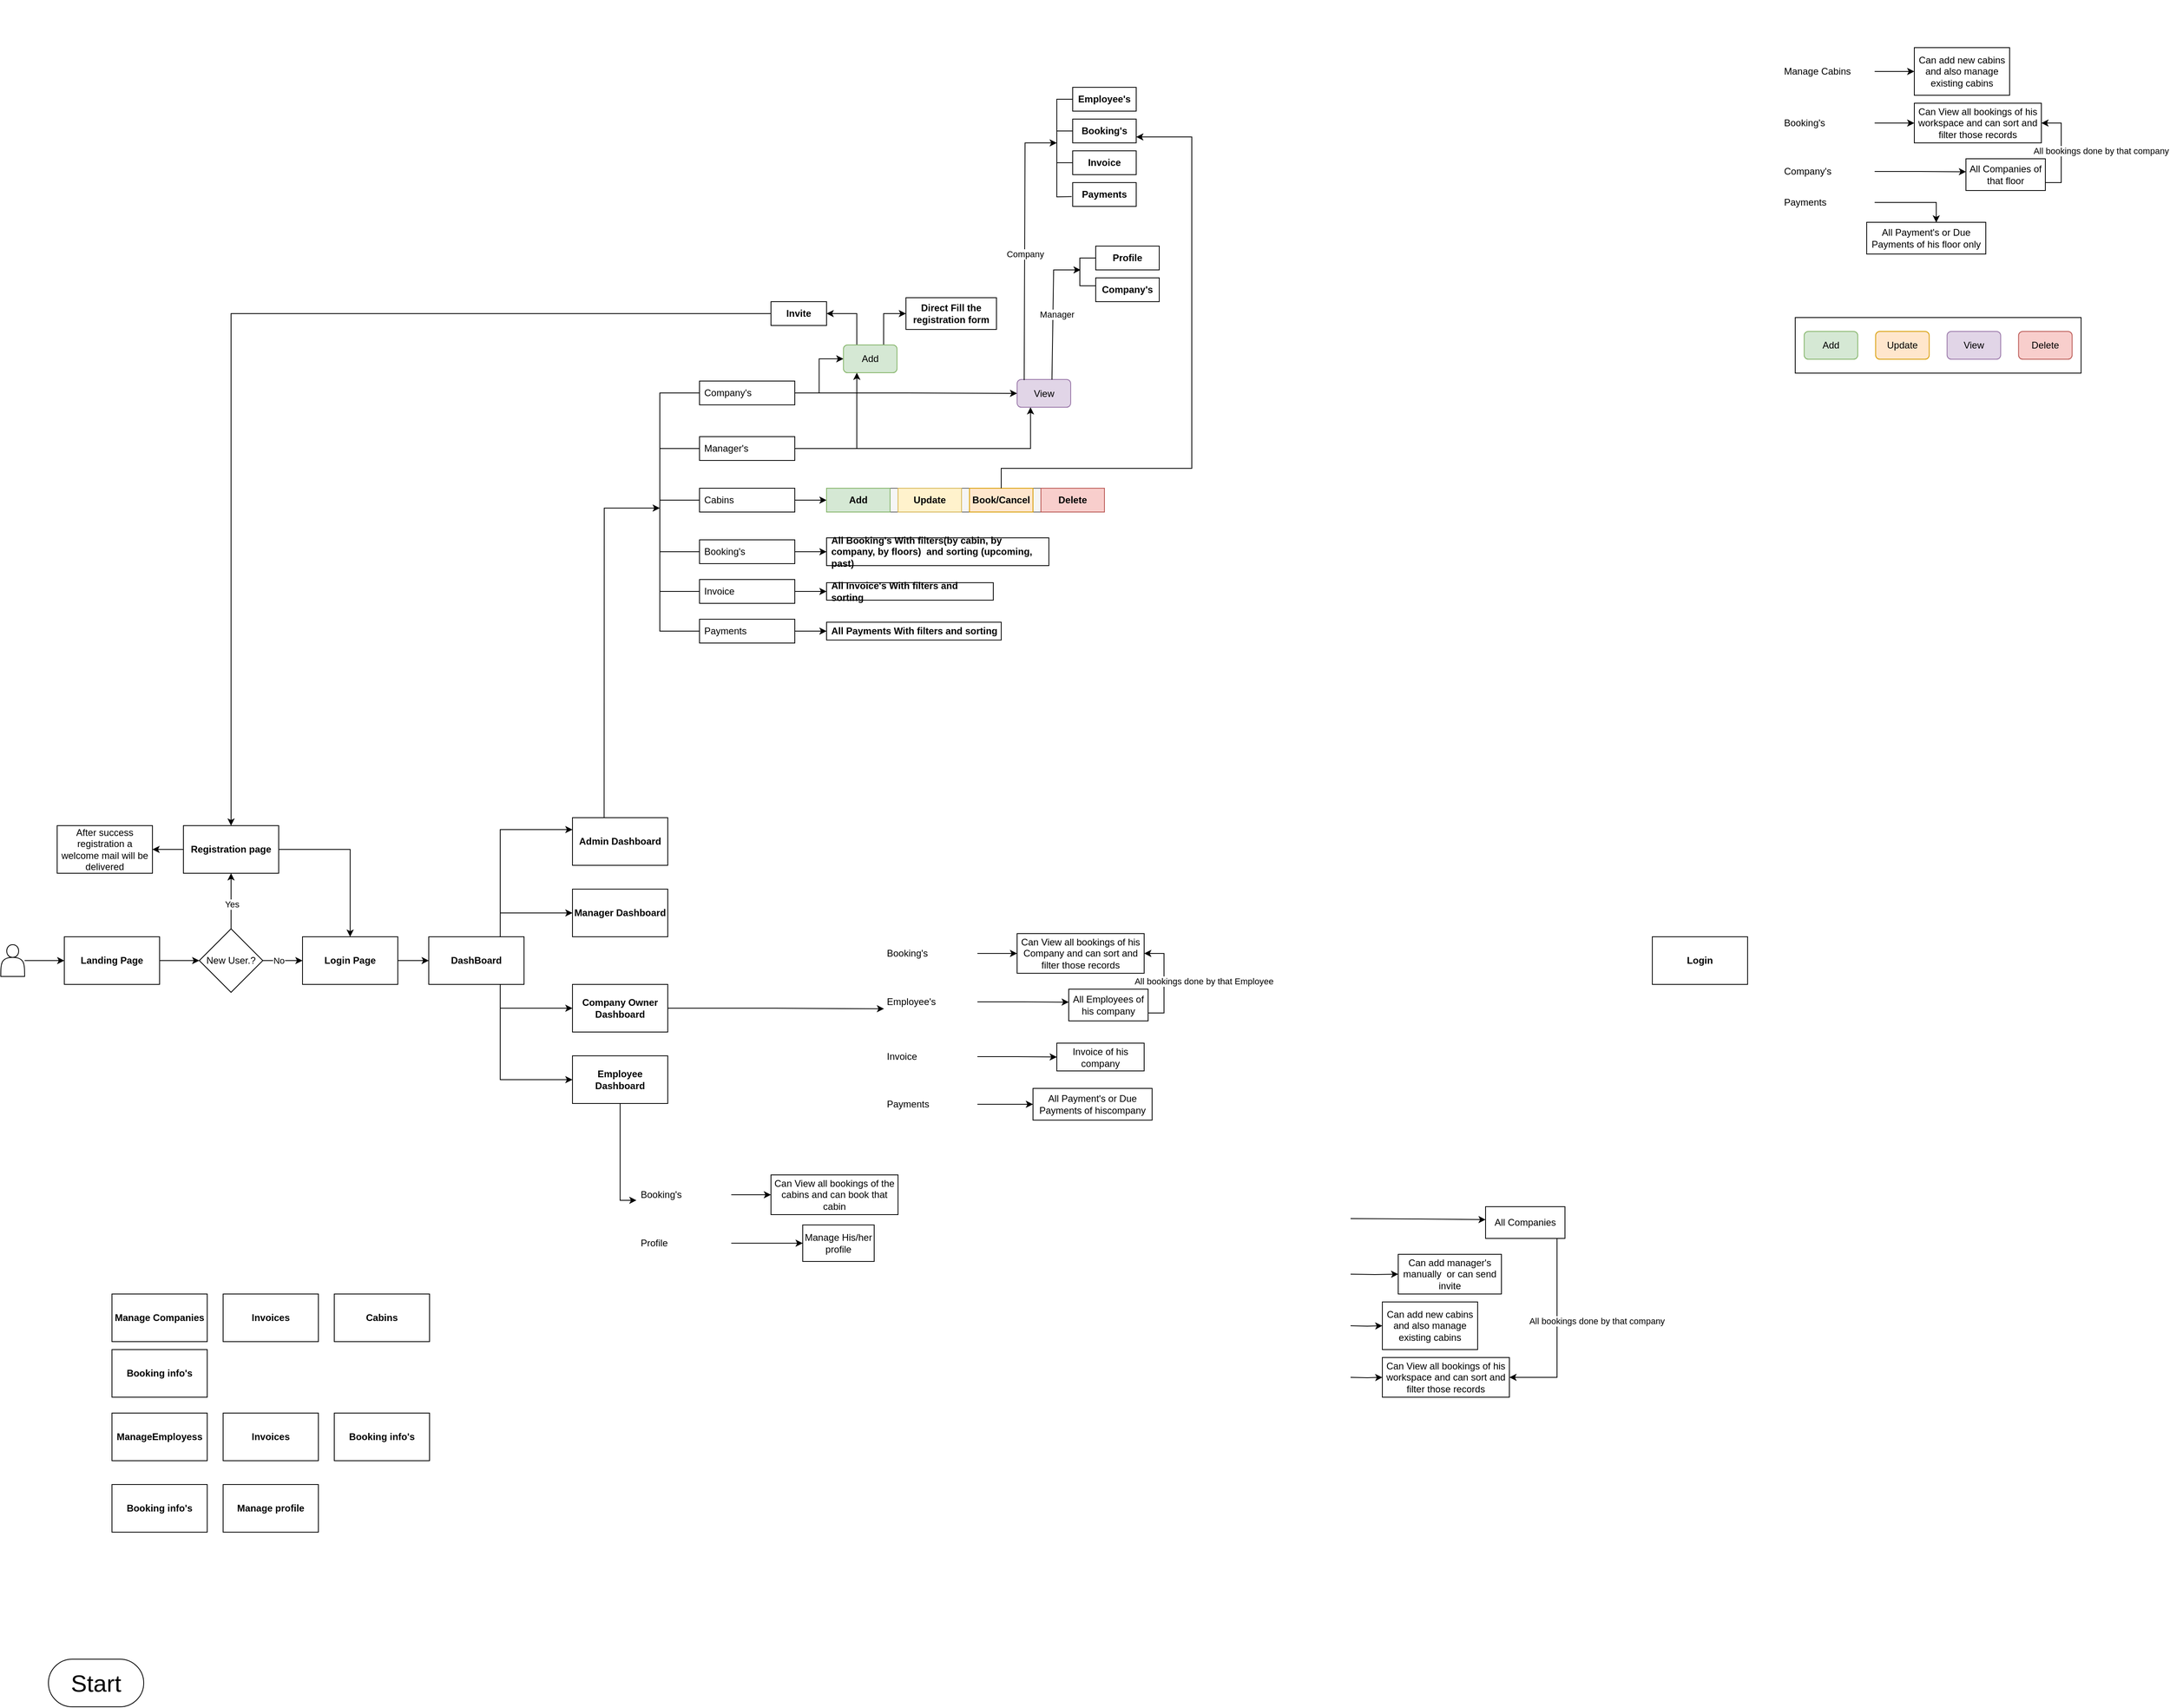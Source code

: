 <mxfile version="26.0.6" pages="4">
  <diagram name="Page-1" id="tARakx8D6VKCfB2BrSVM">
    <mxGraphModel dx="4090" dy="3443" grid="1" gridSize="10" guides="1" tooltips="1" connect="1" arrows="1" fold="1" page="1" pageScale="1" pageWidth="850" pageHeight="1100" math="0" shadow="0">
      <root>
        <mxCell id="0" />
        <mxCell id="1" parent="0" />
        <mxCell id="eGDH9vzPa4BAkjLCkNw--52" value="" style="edgeStyle=orthogonalEdgeStyle;rounded=0;orthogonalLoop=1;jettySize=auto;html=1;" edge="1" parent="1" source="eGDH9vzPa4BAkjLCkNw--3" target="eGDH9vzPa4BAkjLCkNw--17">
          <mxGeometry relative="1" as="geometry" />
        </mxCell>
        <mxCell id="eGDH9vzPa4BAkjLCkNw--3" value="Login Page" style="rounded=0;whiteSpace=wrap;html=1;fontStyle=1" vertex="1" parent="1">
          <mxGeometry x="-1300" y="40" width="120" height="60" as="geometry" />
        </mxCell>
        <mxCell id="eGDH9vzPa4BAkjLCkNw--6" value="&lt;span&gt;Login&lt;/span&gt;" style="whiteSpace=wrap;html=1;rounded=0;fontStyle=1" vertex="1" parent="1">
          <mxGeometry x="400" y="40" width="120" height="60" as="geometry" />
        </mxCell>
        <mxCell id="eGDH9vzPa4BAkjLCkNw--53" style="edgeStyle=orthogonalEdgeStyle;rounded=0;orthogonalLoop=1;jettySize=auto;html=1;exitX=0.75;exitY=0;exitDx=0;exitDy=0;entryX=0;entryY=0.25;entryDx=0;entryDy=0;" edge="1" parent="1" source="eGDH9vzPa4BAkjLCkNw--17" target="eGDH9vzPa4BAkjLCkNw--38">
          <mxGeometry relative="1" as="geometry" />
        </mxCell>
        <mxCell id="eGDH9vzPa4BAkjLCkNw--55" style="edgeStyle=orthogonalEdgeStyle;rounded=0;orthogonalLoop=1;jettySize=auto;html=1;exitX=0.75;exitY=1;exitDx=0;exitDy=0;entryX=0;entryY=0.5;entryDx=0;entryDy=0;" edge="1" parent="1" source="eGDH9vzPa4BAkjLCkNw--17" target="eGDH9vzPa4BAkjLCkNw--41">
          <mxGeometry relative="1" as="geometry" />
        </mxCell>
        <mxCell id="eGDH9vzPa4BAkjLCkNw--56" style="edgeStyle=orthogonalEdgeStyle;rounded=0;orthogonalLoop=1;jettySize=auto;html=1;exitX=0.75;exitY=1;exitDx=0;exitDy=0;entryX=0;entryY=0.5;entryDx=0;entryDy=0;" edge="1" parent="1" source="eGDH9vzPa4BAkjLCkNw--17" target="eGDH9vzPa4BAkjLCkNw--23">
          <mxGeometry relative="1" as="geometry" />
        </mxCell>
        <mxCell id="eGDH9vzPa4BAkjLCkNw--95" style="edgeStyle=orthogonalEdgeStyle;rounded=0;orthogonalLoop=1;jettySize=auto;html=1;exitX=0.75;exitY=0;exitDx=0;exitDy=0;" edge="1" parent="1" source="eGDH9vzPa4BAkjLCkNw--17" target="eGDH9vzPa4BAkjLCkNw--40">
          <mxGeometry relative="1" as="geometry" />
        </mxCell>
        <mxCell id="eGDH9vzPa4BAkjLCkNw--17" value="&lt;span&gt;DashBoard&lt;/span&gt;" style="whiteSpace=wrap;html=1;rounded=0;fontStyle=1" vertex="1" parent="1">
          <mxGeometry x="-1141" y="40" width="120" height="60" as="geometry" />
        </mxCell>
        <mxCell id="eGDH9vzPa4BAkjLCkNw--23" value="Employee Dashboard" style="rounded=0;whiteSpace=wrap;html=1;fontStyle=1" vertex="1" parent="1">
          <mxGeometry x="-960" y="190" width="120" height="60" as="geometry" />
        </mxCell>
        <mxCell id="eGDH9vzPa4BAkjLCkNw--34" value="" style="edgeStyle=orthogonalEdgeStyle;rounded=0;orthogonalLoop=1;jettySize=auto;html=1;fontStyle=1" edge="1" parent="1" source="eGDH9vzPa4BAkjLCkNw--86" target="eGDH9vzPa4BAkjLCkNw--3">
          <mxGeometry relative="1" as="geometry" />
        </mxCell>
        <mxCell id="eGDH9vzPa4BAkjLCkNw--90" value="No" style="edgeLabel;html=1;align=center;verticalAlign=middle;resizable=0;points=[];" vertex="1" connectable="0" parent="eGDH9vzPa4BAkjLCkNw--34">
          <mxGeometry x="-0.2" relative="1" as="geometry">
            <mxPoint as="offset" />
          </mxGeometry>
        </mxCell>
        <mxCell id="eGDH9vzPa4BAkjLCkNw--24" value="Landing Page" style="rounded=1;whiteSpace=wrap;html=1;fontStyle=1;arcSize=0;" vertex="1" parent="1">
          <mxGeometry x="-1600" y="40" width="120" height="60" as="geometry" />
        </mxCell>
        <mxCell id="eGDH9vzPa4BAkjLCkNw--91" value="" style="edgeStyle=orthogonalEdgeStyle;rounded=0;orthogonalLoop=1;jettySize=auto;html=1;" edge="1" parent="1" source="eGDH9vzPa4BAkjLCkNw--31" target="eGDH9vzPa4BAkjLCkNw--73">
          <mxGeometry relative="1" as="geometry" />
        </mxCell>
        <mxCell id="eGDH9vzPa4BAkjLCkNw--94" style="edgeStyle=orthogonalEdgeStyle;rounded=0;orthogonalLoop=1;jettySize=auto;html=1;" edge="1" parent="1" source="eGDH9vzPa4BAkjLCkNw--31" target="eGDH9vzPa4BAkjLCkNw--3">
          <mxGeometry relative="1" as="geometry" />
        </mxCell>
        <mxCell id="eGDH9vzPa4BAkjLCkNw--31" value="Registration page" style="rounded=0;whiteSpace=wrap;html=1;fontStyle=1" vertex="1" parent="1">
          <mxGeometry x="-1450" y="-100" width="120" height="60" as="geometry" />
        </mxCell>
        <mxCell id="eGDH9vzPa4BAkjLCkNw--38" value="Admin Dashboard" style="whiteSpace=wrap;html=1;rounded=0;fontStyle=1;" vertex="1" parent="1">
          <mxGeometry x="-960" y="-110" width="120" height="60" as="geometry" />
        </mxCell>
        <mxCell id="eGDH9vzPa4BAkjLCkNw--40" value="Manager Dashboard" style="whiteSpace=wrap;html=1;rounded=0;fontStyle=1;" vertex="1" parent="1">
          <mxGeometry x="-960" y="-20" width="120" height="60" as="geometry" />
        </mxCell>
        <mxCell id="eGDH9vzPa4BAkjLCkNw--41" value="Company Owner Dashboard" style="whiteSpace=wrap;html=1;rounded=0;fontStyle=1;" vertex="1" parent="1">
          <mxGeometry x="-960" y="100" width="120" height="60" as="geometry" />
        </mxCell>
        <mxCell id="eGDH9vzPa4BAkjLCkNw--73" value="After success registration a welcome mail will be delivered" style="rounded=0;whiteSpace=wrap;html=1;" vertex="1" parent="1">
          <mxGeometry x="-1609" y="-100" width="120" height="60" as="geometry" />
        </mxCell>
        <mxCell id="eGDH9vzPa4BAkjLCkNw--87" value="" style="edgeStyle=orthogonalEdgeStyle;rounded=0;orthogonalLoop=1;jettySize=auto;html=1;fontStyle=1" edge="1" parent="1" source="eGDH9vzPa4BAkjLCkNw--24" target="eGDH9vzPa4BAkjLCkNw--86">
          <mxGeometry relative="1" as="geometry">
            <mxPoint x="-1440" y="70" as="sourcePoint" />
            <mxPoint x="-1310" y="70" as="targetPoint" />
          </mxGeometry>
        </mxCell>
        <mxCell id="eGDH9vzPa4BAkjLCkNw--88" style="edgeStyle=orthogonalEdgeStyle;rounded=0;orthogonalLoop=1;jettySize=auto;html=1;" edge="1" parent="1" source="eGDH9vzPa4BAkjLCkNw--86" target="eGDH9vzPa4BAkjLCkNw--31">
          <mxGeometry relative="1" as="geometry" />
        </mxCell>
        <mxCell id="eGDH9vzPa4BAkjLCkNw--89" value="Yes" style="edgeLabel;html=1;align=center;verticalAlign=middle;resizable=0;points=[];" vertex="1" connectable="0" parent="eGDH9vzPa4BAkjLCkNw--88">
          <mxGeometry x="-0.093" y="-1" relative="1" as="geometry">
            <mxPoint as="offset" />
          </mxGeometry>
        </mxCell>
        <mxCell id="eGDH9vzPa4BAkjLCkNw--86" value="New User.?" style="rhombus;whiteSpace=wrap;html=1;" vertex="1" parent="1">
          <mxGeometry x="-1430" y="30" width="80" height="80" as="geometry" />
        </mxCell>
        <mxCell id="eGDH9vzPa4BAkjLCkNw--96" value="Invoices" style="whiteSpace=wrap;html=1;rounded=0;fontStyle=1" vertex="1" parent="1">
          <mxGeometry x="-1400" y="490" width="120" height="60" as="geometry" />
        </mxCell>
        <mxCell id="eGDH9vzPa4BAkjLCkNw--97" value="Manage Companies" style="whiteSpace=wrap;html=1;rounded=0;fontStyle=1;" vertex="1" parent="1">
          <mxGeometry x="-1540" y="490" width="120" height="60" as="geometry" />
        </mxCell>
        <mxCell id="eGDH9vzPa4BAkjLCkNw--98" value="Cabins" style="whiteSpace=wrap;html=1;rounded=0;fontStyle=1" vertex="1" parent="1">
          <mxGeometry x="-1260" y="490" width="120" height="60" as="geometry" />
        </mxCell>
        <mxCell id="eGDH9vzPa4BAkjLCkNw--99" value="Booking info&#39;s" style="whiteSpace=wrap;html=1;rounded=0;fontStyle=1" vertex="1" parent="1">
          <mxGeometry x="-1540" y="560" width="120" height="60" as="geometry" />
        </mxCell>
        <mxCell id="eGDH9vzPa4BAkjLCkNw--100" value="Invoices" style="whiteSpace=wrap;html=1;rounded=0;fontStyle=1" vertex="1" parent="1">
          <mxGeometry x="-1400" y="640" width="120" height="60" as="geometry" />
        </mxCell>
        <mxCell id="eGDH9vzPa4BAkjLCkNw--101" value="ManageEmployess" style="whiteSpace=wrap;html=1;rounded=0;fontStyle=1;" vertex="1" parent="1">
          <mxGeometry x="-1540" y="640" width="120" height="60" as="geometry" />
        </mxCell>
        <mxCell id="eGDH9vzPa4BAkjLCkNw--102" value="Booking info&#39;s" style="whiteSpace=wrap;html=1;rounded=0;fontStyle=1" vertex="1" parent="1">
          <mxGeometry x="-1260" y="640" width="120" height="60" as="geometry" />
        </mxCell>
        <mxCell id="eGDH9vzPa4BAkjLCkNw--103" value="Booking info&#39;s" style="whiteSpace=wrap;html=1;rounded=0;fontStyle=1" vertex="1" parent="1">
          <mxGeometry x="-1540" y="730" width="120" height="60" as="geometry" />
        </mxCell>
        <mxCell id="eGDH9vzPa4BAkjLCkNw--104" value="Manage profile" style="whiteSpace=wrap;html=1;rounded=0;fontStyle=1" vertex="1" parent="1">
          <mxGeometry x="-1400" y="730" width="120" height="60" as="geometry" />
        </mxCell>
        <mxCell id="eGDH9vzPa4BAkjLCkNw--131" value="" style="group" vertex="1" connectable="0" parent="1">
          <mxGeometry x="560" y="-1140" width="335" height="320" as="geometry" />
        </mxCell>
        <mxCell id="eGDH9vzPa4BAkjLCkNw--134" value="" style="edgeStyle=orthogonalEdgeStyle;rounded=0;orthogonalLoop=1;jettySize=auto;html=1;" edge="1" parent="eGDH9vzPa4BAkjLCkNw--131" source="eGDH9vzPa4BAkjLCkNw--135" target="eGDH9vzPa4BAkjLCkNw--142">
          <mxGeometry relative="1" as="geometry" />
        </mxCell>
        <mxCell id="eGDH9vzPa4BAkjLCkNw--135" value="Manage Cabins" style="text;strokeColor=none;fillColor=none;align=left;verticalAlign=middle;spacingLeft=4;spacingRight=4;overflow=hidden;points=[[0,0.5],[1,0.5]];portConstraint=eastwest;rotatable=0;whiteSpace=wrap;html=1;" vertex="1" parent="eGDH9vzPa4BAkjLCkNw--131">
          <mxGeometry y="75" width="120" height="30" as="geometry" />
        </mxCell>
        <mxCell id="eGDH9vzPa4BAkjLCkNw--136" value="" style="edgeStyle=orthogonalEdgeStyle;rounded=0;orthogonalLoop=1;jettySize=auto;html=1;" edge="1" parent="eGDH9vzPa4BAkjLCkNw--131" source="eGDH9vzPa4BAkjLCkNw--137" target="eGDH9vzPa4BAkjLCkNw--143">
          <mxGeometry relative="1" as="geometry" />
        </mxCell>
        <mxCell id="eGDH9vzPa4BAkjLCkNw--137" value="Booking&#39;s" style="text;strokeColor=none;fillColor=none;align=left;verticalAlign=middle;spacingLeft=4;spacingRight=4;overflow=hidden;points=[[0,0.5],[1,0.5]];portConstraint=eastwest;rotatable=0;whiteSpace=wrap;html=1;" vertex="1" parent="eGDH9vzPa4BAkjLCkNw--131">
          <mxGeometry y="140" width="120" height="30" as="geometry" />
        </mxCell>
        <mxCell id="eGDH9vzPa4BAkjLCkNw--138" value="Company&#39;s" style="text;strokeColor=none;fillColor=none;align=left;verticalAlign=middle;spacingLeft=4;spacingRight=4;overflow=hidden;points=[[0,0.5],[1,0.5]];portConstraint=eastwest;rotatable=0;whiteSpace=wrap;html=1;" vertex="1" parent="eGDH9vzPa4BAkjLCkNw--131">
          <mxGeometry y="201" width="120" height="30" as="geometry" />
        </mxCell>
        <mxCell id="eGDH9vzPa4BAkjLCkNw--139" style="edgeStyle=orthogonalEdgeStyle;rounded=0;orthogonalLoop=1;jettySize=auto;html=1;entryX=0.584;entryY=0.007;entryDx=0;entryDy=0;entryPerimeter=0;" edge="1" parent="eGDH9vzPa4BAkjLCkNw--131" source="eGDH9vzPa4BAkjLCkNw--140" target="eGDH9vzPa4BAkjLCkNw--148">
          <mxGeometry relative="1" as="geometry">
            <mxPoint x="160" y="280.0" as="targetPoint" />
          </mxGeometry>
        </mxCell>
        <mxCell id="eGDH9vzPa4BAkjLCkNw--140" value="Payments" style="text;strokeColor=none;fillColor=none;align=left;verticalAlign=middle;spacingLeft=4;spacingRight=4;overflow=hidden;points=[[0,0.5],[1,0.5]];portConstraint=eastwest;rotatable=0;whiteSpace=wrap;html=1;" vertex="1" parent="eGDH9vzPa4BAkjLCkNw--131">
          <mxGeometry y="240" width="120" height="30" as="geometry" />
        </mxCell>
        <mxCell id="eGDH9vzPa4BAkjLCkNw--142" value="Can add new cabins and also manage existing cabins" style="whiteSpace=wrap;html=1;" vertex="1" parent="eGDH9vzPa4BAkjLCkNw--131">
          <mxGeometry x="170" y="60" width="120" height="60" as="geometry" />
        </mxCell>
        <mxCell id="eGDH9vzPa4BAkjLCkNw--143" value="Can View all bookings of his workspace and can sort and filter those records" style="whiteSpace=wrap;html=1;" vertex="1" parent="eGDH9vzPa4BAkjLCkNw--131">
          <mxGeometry x="170" y="130" width="160" height="50" as="geometry" />
        </mxCell>
        <mxCell id="eGDH9vzPa4BAkjLCkNw--144" style="edgeStyle=orthogonalEdgeStyle;rounded=0;orthogonalLoop=1;jettySize=auto;html=1;exitX=1;exitY=0.75;exitDx=0;exitDy=0;entryX=1;entryY=0.5;entryDx=0;entryDy=0;" edge="1" parent="eGDH9vzPa4BAkjLCkNw--131" source="eGDH9vzPa4BAkjLCkNw--146" target="eGDH9vzPa4BAkjLCkNw--143">
          <mxGeometry relative="1" as="geometry" />
        </mxCell>
        <mxCell id="eGDH9vzPa4BAkjLCkNw--145" value="All bookings done by that company" style="edgeLabel;html=1;align=center;verticalAlign=middle;resizable=0;points=[];" vertex="1" connectable="0" parent="eGDH9vzPa4BAkjLCkNw--144">
          <mxGeometry x="-0.005" relative="1" as="geometry">
            <mxPoint x="50" y="-1" as="offset" />
          </mxGeometry>
        </mxCell>
        <mxCell id="eGDH9vzPa4BAkjLCkNw--146" value="All Companies of that floor" style="rounded=0;whiteSpace=wrap;html=1;" vertex="1" parent="eGDH9vzPa4BAkjLCkNw--131">
          <mxGeometry x="235" y="200" width="100" height="40" as="geometry" />
        </mxCell>
        <mxCell id="eGDH9vzPa4BAkjLCkNw--147" style="edgeStyle=orthogonalEdgeStyle;rounded=0;orthogonalLoop=1;jettySize=auto;html=1;exitX=1;exitY=0.5;exitDx=0;exitDy=0;entryX=0.001;entryY=0.409;entryDx=0;entryDy=0;entryPerimeter=0;" edge="1" parent="eGDH9vzPa4BAkjLCkNw--131" source="eGDH9vzPa4BAkjLCkNw--138" target="eGDH9vzPa4BAkjLCkNw--146">
          <mxGeometry relative="1" as="geometry" />
        </mxCell>
        <mxCell id="eGDH9vzPa4BAkjLCkNw--148" value="All Payment&#39;s or Due Payments of his floor only" style="rounded=0;whiteSpace=wrap;html=1;" vertex="1" parent="eGDH9vzPa4BAkjLCkNw--131">
          <mxGeometry x="110" y="280" width="150" height="40" as="geometry" />
        </mxCell>
        <mxCell id="eGDH9vzPa4BAkjLCkNw--172" value="" style="group" vertex="1" connectable="0" parent="1">
          <mxGeometry x="-570" y="36" width="340" height="236" as="geometry" />
        </mxCell>
        <mxCell id="eGDH9vzPa4BAkjLCkNw--155" value="" style="edgeStyle=orthogonalEdgeStyle;rounded=0;orthogonalLoop=1;jettySize=auto;html=1;" edge="1" parent="eGDH9vzPa4BAkjLCkNw--172" source="eGDH9vzPa4BAkjLCkNw--156" target="eGDH9vzPa4BAkjLCkNw--161">
          <mxGeometry relative="1" as="geometry" />
        </mxCell>
        <mxCell id="eGDH9vzPa4BAkjLCkNw--156" value="Booking&#39;s" style="text;strokeColor=none;fillColor=none;align=left;verticalAlign=middle;spacingLeft=4;spacingRight=4;overflow=hidden;points=[[0,0.5],[1,0.5]];portConstraint=eastwest;rotatable=0;whiteSpace=wrap;html=1;" vertex="1" parent="eGDH9vzPa4BAkjLCkNw--172">
          <mxGeometry y="10" width="120" height="30" as="geometry" />
        </mxCell>
        <mxCell id="eGDH9vzPa4BAkjLCkNw--157" value="Employee&#39;s" style="text;strokeColor=none;fillColor=none;align=left;verticalAlign=middle;spacingLeft=4;spacingRight=4;overflow=hidden;points=[[0,0.5],[1,0.5]];portConstraint=eastwest;rotatable=0;whiteSpace=wrap;html=1;" vertex="1" parent="eGDH9vzPa4BAkjLCkNw--172">
          <mxGeometry y="71" width="120" height="30" as="geometry" />
        </mxCell>
        <mxCell id="eGDH9vzPa4BAkjLCkNw--171" style="edgeStyle=orthogonalEdgeStyle;rounded=0;orthogonalLoop=1;jettySize=auto;html=1;exitX=1;exitY=0.5;exitDx=0;exitDy=0;" edge="1" parent="eGDH9vzPa4BAkjLCkNw--172" source="eGDH9vzPa4BAkjLCkNw--159" target="eGDH9vzPa4BAkjLCkNw--166">
          <mxGeometry relative="1" as="geometry" />
        </mxCell>
        <mxCell id="eGDH9vzPa4BAkjLCkNw--159" value="Payments" style="text;strokeColor=none;fillColor=none;align=left;verticalAlign=middle;spacingLeft=4;spacingRight=4;overflow=hidden;points=[[0,0.5],[1,0.5]];portConstraint=eastwest;rotatable=0;whiteSpace=wrap;html=1;" vertex="1" parent="eGDH9vzPa4BAkjLCkNw--172">
          <mxGeometry y="200" width="120" height="30" as="geometry" />
        </mxCell>
        <mxCell id="eGDH9vzPa4BAkjLCkNw--161" value="Can View all bookings of his Company and can sort and filter those records" style="whiteSpace=wrap;html=1;" vertex="1" parent="eGDH9vzPa4BAkjLCkNw--172">
          <mxGeometry x="170" width="160" height="50" as="geometry" />
        </mxCell>
        <mxCell id="eGDH9vzPa4BAkjLCkNw--162" style="edgeStyle=orthogonalEdgeStyle;rounded=0;orthogonalLoop=1;jettySize=auto;html=1;exitX=1;exitY=0.75;exitDx=0;exitDy=0;entryX=1;entryY=0.5;entryDx=0;entryDy=0;" edge="1" parent="eGDH9vzPa4BAkjLCkNw--172" source="eGDH9vzPa4BAkjLCkNw--164" target="eGDH9vzPa4BAkjLCkNw--161">
          <mxGeometry relative="1" as="geometry" />
        </mxCell>
        <mxCell id="eGDH9vzPa4BAkjLCkNw--163" value="All bookings done by that Employee" style="edgeLabel;html=1;align=center;verticalAlign=middle;resizable=0;points=[];" vertex="1" connectable="0" parent="eGDH9vzPa4BAkjLCkNw--162">
          <mxGeometry x="-0.005" relative="1" as="geometry">
            <mxPoint x="50" y="-1" as="offset" />
          </mxGeometry>
        </mxCell>
        <mxCell id="eGDH9vzPa4BAkjLCkNw--164" value="All Employees of his company" style="rounded=0;whiteSpace=wrap;html=1;" vertex="1" parent="eGDH9vzPa4BAkjLCkNw--172">
          <mxGeometry x="235" y="70" width="100" height="40" as="geometry" />
        </mxCell>
        <mxCell id="eGDH9vzPa4BAkjLCkNw--165" style="edgeStyle=orthogonalEdgeStyle;rounded=0;orthogonalLoop=1;jettySize=auto;html=1;exitX=1;exitY=0.5;exitDx=0;exitDy=0;entryX=0.001;entryY=0.409;entryDx=0;entryDy=0;entryPerimeter=0;" edge="1" parent="eGDH9vzPa4BAkjLCkNw--172" source="eGDH9vzPa4BAkjLCkNw--157" target="eGDH9vzPa4BAkjLCkNw--164">
          <mxGeometry relative="1" as="geometry" />
        </mxCell>
        <mxCell id="eGDH9vzPa4BAkjLCkNw--166" value="All Payment&#39;s or Due Payments of hiscompany" style="rounded=0;whiteSpace=wrap;html=1;" vertex="1" parent="eGDH9vzPa4BAkjLCkNw--172">
          <mxGeometry x="190" y="195" width="150" height="40" as="geometry" />
        </mxCell>
        <mxCell id="eGDH9vzPa4BAkjLCkNw--170" value="" style="edgeStyle=orthogonalEdgeStyle;rounded=0;orthogonalLoop=1;jettySize=auto;html=1;" edge="1" parent="eGDH9vzPa4BAkjLCkNw--172" source="eGDH9vzPa4BAkjLCkNw--168" target="eGDH9vzPa4BAkjLCkNw--169">
          <mxGeometry relative="1" as="geometry" />
        </mxCell>
        <mxCell id="eGDH9vzPa4BAkjLCkNw--168" value="Invoice" style="text;strokeColor=none;fillColor=none;align=left;verticalAlign=middle;spacingLeft=4;spacingRight=4;overflow=hidden;points=[[0,0.5],[1,0.5]];portConstraint=eastwest;rotatable=0;whiteSpace=wrap;html=1;" vertex="1" parent="eGDH9vzPa4BAkjLCkNw--172">
          <mxGeometry y="140" width="120" height="30" as="geometry" />
        </mxCell>
        <mxCell id="eGDH9vzPa4BAkjLCkNw--169" value="Invoice of his company" style="whiteSpace=wrap;html=1;" vertex="1" parent="eGDH9vzPa4BAkjLCkNw--172">
          <mxGeometry x="220" y="138" width="110" height="35" as="geometry" />
        </mxCell>
        <mxCell id="eGDH9vzPa4BAkjLCkNw--173" style="edgeStyle=orthogonalEdgeStyle;rounded=0;orthogonalLoop=1;jettySize=auto;html=1;exitX=1;exitY=0.5;exitDx=0;exitDy=0;entryX=0.02;entryY=0.791;entryDx=0;entryDy=0;entryPerimeter=0;" edge="1" parent="1" source="eGDH9vzPa4BAkjLCkNw--41" target="eGDH9vzPa4BAkjLCkNw--157">
          <mxGeometry relative="1" as="geometry" />
        </mxCell>
        <mxCell id="eGDH9vzPa4BAkjLCkNw--193" value="" style="group" vertex="1" connectable="0" parent="1">
          <mxGeometry x="-880" y="340" width="330" height="109" as="geometry" />
        </mxCell>
        <mxCell id="eGDH9vzPa4BAkjLCkNw--175" value="" style="edgeStyle=orthogonalEdgeStyle;rounded=0;orthogonalLoop=1;jettySize=auto;html=1;" edge="1" parent="eGDH9vzPa4BAkjLCkNw--193" source="eGDH9vzPa4BAkjLCkNw--176" target="eGDH9vzPa4BAkjLCkNw--180">
          <mxGeometry relative="1" as="geometry" />
        </mxCell>
        <mxCell id="eGDH9vzPa4BAkjLCkNw--176" value="Booking&#39;s" style="text;strokeColor=none;fillColor=none;align=left;verticalAlign=middle;spacingLeft=4;spacingRight=4;overflow=hidden;points=[[0,0.5],[1,0.5]];portConstraint=eastwest;rotatable=0;whiteSpace=wrap;html=1;" vertex="1" parent="eGDH9vzPa4BAkjLCkNw--193">
          <mxGeometry y="10" width="120" height="30" as="geometry" />
        </mxCell>
        <mxCell id="eGDH9vzPa4BAkjLCkNw--192" style="edgeStyle=orthogonalEdgeStyle;rounded=0;orthogonalLoop=1;jettySize=auto;html=1;entryX=0;entryY=0.5;entryDx=0;entryDy=0;" edge="1" parent="eGDH9vzPa4BAkjLCkNw--193" source="eGDH9vzPa4BAkjLCkNw--177" target="eGDH9vzPa4BAkjLCkNw--191">
          <mxGeometry relative="1" as="geometry" />
        </mxCell>
        <mxCell id="eGDH9vzPa4BAkjLCkNw--177" value="Profile" style="text;strokeColor=none;fillColor=none;align=left;verticalAlign=middle;spacingLeft=4;spacingRight=4;overflow=hidden;points=[[0,0.5],[1,0.5]];portConstraint=eastwest;rotatable=0;whiteSpace=wrap;html=1;" vertex="1" parent="eGDH9vzPa4BAkjLCkNw--193">
          <mxGeometry y="71" width="120" height="30" as="geometry" />
        </mxCell>
        <mxCell id="eGDH9vzPa4BAkjLCkNw--180" value="Can View all bookings of the cabins and can book that cabin" style="whiteSpace=wrap;html=1;" vertex="1" parent="eGDH9vzPa4BAkjLCkNw--193">
          <mxGeometry x="170" width="160" height="50" as="geometry" />
        </mxCell>
        <mxCell id="eGDH9vzPa4BAkjLCkNw--191" value="Manage His/her profile" style="rounded=0;whiteSpace=wrap;html=1;" vertex="1" parent="eGDH9vzPa4BAkjLCkNw--193">
          <mxGeometry x="210" y="63" width="90" height="46" as="geometry" />
        </mxCell>
        <mxCell id="eGDH9vzPa4BAkjLCkNw--194" style="edgeStyle=orthogonalEdgeStyle;rounded=0;orthogonalLoop=1;jettySize=auto;html=1;exitX=0.5;exitY=1;exitDx=0;exitDy=0;entryX=0.005;entryY=0.733;entryDx=0;entryDy=0;entryPerimeter=0;" edge="1" parent="1" source="eGDH9vzPa4BAkjLCkNw--23" target="eGDH9vzPa4BAkjLCkNw--176">
          <mxGeometry relative="1" as="geometry" />
        </mxCell>
        <mxCell id="eGDH9vzPa4BAkjLCkNw--197" value="&lt;b&gt;Direct Fill the registration form&lt;/b&gt;" style="whiteSpace=wrap;html=1;" vertex="1" parent="1">
          <mxGeometry x="-540" y="-765" width="114" height="40" as="geometry" />
        </mxCell>
        <mxCell id="eGDH9vzPa4BAkjLCkNw--231" style="edgeStyle=orthogonalEdgeStyle;rounded=0;orthogonalLoop=1;jettySize=auto;html=1;exitX=1;exitY=0.5;exitDx=0;exitDy=0;entryX=0.25;entryY=1;entryDx=0;entryDy=0;" edge="1" parent="1" source="eGDH9vzPa4BAkjLCkNw--105" target="eGDH9vzPa4BAkjLCkNw--200">
          <mxGeometry relative="1" as="geometry" />
        </mxCell>
        <mxCell id="eGDH9vzPa4BAkjLCkNw--233" style="edgeStyle=orthogonalEdgeStyle;rounded=0;orthogonalLoop=1;jettySize=auto;html=1;exitX=1;exitY=0.5;exitDx=0;exitDy=0;entryX=0.25;entryY=1;entryDx=0;entryDy=0;" edge="1" parent="1" source="eGDH9vzPa4BAkjLCkNw--105" target="eGDH9vzPa4BAkjLCkNw--201">
          <mxGeometry relative="1" as="geometry" />
        </mxCell>
        <mxCell id="eGDH9vzPa4BAkjLCkNw--105" value="Manager&#39;s" style="text;strokeColor=default;fillColor=none;align=left;verticalAlign=middle;spacingLeft=4;spacingRight=4;overflow=hidden;points=[[0,0.5],[1,0.5]];portConstraint=eastwest;rotatable=0;whiteSpace=wrap;html=1;" vertex="1" parent="1">
          <mxGeometry x="-800" y="-590" width="120" height="30" as="geometry" />
        </mxCell>
        <mxCell id="eGDH9vzPa4BAkjLCkNw--294" value="" style="edgeStyle=orthogonalEdgeStyle;rounded=0;orthogonalLoop=1;jettySize=auto;html=1;" edge="1" parent="1" source="eGDH9vzPa4BAkjLCkNw--106" target="eGDH9vzPa4BAkjLCkNw--283">
          <mxGeometry relative="1" as="geometry" />
        </mxCell>
        <mxCell id="eGDH9vzPa4BAkjLCkNw--106" value="Cabins" style="text;strokeColor=default;fillColor=none;align=left;verticalAlign=middle;spacingLeft=4;spacingRight=4;overflow=hidden;points=[[0,0.5],[1,0.5]];portConstraint=eastwest;rotatable=0;whiteSpace=wrap;html=1;" vertex="1" parent="1">
          <mxGeometry x="-800" y="-525" width="120" height="30" as="geometry" />
        </mxCell>
        <mxCell id="eGDH9vzPa4BAkjLCkNw--304" value="" style="edgeStyle=orthogonalEdgeStyle;rounded=0;orthogonalLoop=1;jettySize=auto;html=1;" edge="1" parent="1" source="eGDH9vzPa4BAkjLCkNw--107" target="eGDH9vzPa4BAkjLCkNw--303">
          <mxGeometry relative="1" as="geometry" />
        </mxCell>
        <mxCell id="eGDH9vzPa4BAkjLCkNw--107" value="Booking&#39;s" style="text;strokeColor=default;fillColor=none;align=left;verticalAlign=middle;spacingLeft=4;spacingRight=4;overflow=hidden;points=[[0,0.5],[1,0.5]];portConstraint=eastwest;rotatable=0;whiteSpace=wrap;html=1;" vertex="1" parent="1">
          <mxGeometry x="-800" y="-460" width="120" height="30" as="geometry" />
        </mxCell>
        <mxCell id="eGDH9vzPa4BAkjLCkNw--235" style="edgeStyle=orthogonalEdgeStyle;rounded=0;orthogonalLoop=1;jettySize=auto;html=1;exitX=1;exitY=0.5;exitDx=0;exitDy=0;entryX=0;entryY=0.5;entryDx=0;entryDy=0;" edge="1" parent="1" source="eGDH9vzPa4BAkjLCkNw--108" target="eGDH9vzPa4BAkjLCkNw--200">
          <mxGeometry relative="1" as="geometry" />
        </mxCell>
        <mxCell id="eGDH9vzPa4BAkjLCkNw--236" style="edgeStyle=orthogonalEdgeStyle;rounded=0;orthogonalLoop=1;jettySize=auto;html=1;exitX=1;exitY=0.5;exitDx=0;exitDy=0;entryX=0;entryY=0.5;entryDx=0;entryDy=0;" edge="1" parent="1" source="eGDH9vzPa4BAkjLCkNw--108" target="eGDH9vzPa4BAkjLCkNw--201">
          <mxGeometry relative="1" as="geometry" />
        </mxCell>
        <mxCell id="eGDH9vzPa4BAkjLCkNw--108" value="Company&#39;s" style="text;strokeColor=default;fillColor=none;align=left;verticalAlign=middle;spacingLeft=4;spacingRight=4;overflow=hidden;points=[[0,0.5],[1,0.5]];portConstraint=eastwest;rotatable=0;whiteSpace=wrap;html=1;" vertex="1" parent="1">
          <mxGeometry x="-800" y="-660" width="120" height="30" as="geometry" />
        </mxCell>
        <mxCell id="eGDH9vzPa4BAkjLCkNw--310" value="" style="edgeStyle=orthogonalEdgeStyle;rounded=0;orthogonalLoop=1;jettySize=auto;html=1;" edge="1" parent="1" source="eGDH9vzPa4BAkjLCkNw--109" target="eGDH9vzPa4BAkjLCkNw--309">
          <mxGeometry relative="1" as="geometry" />
        </mxCell>
        <mxCell id="eGDH9vzPa4BAkjLCkNw--109" value="Payments" style="text;strokeColor=default;fillColor=none;align=left;verticalAlign=middle;spacingLeft=4;spacingRight=4;overflow=hidden;points=[[0,0.5],[1,0.5]];portConstraint=eastwest;rotatable=0;whiteSpace=wrap;html=1;" vertex="1" parent="1">
          <mxGeometry x="-800" y="-360" width="120" height="30" as="geometry" />
        </mxCell>
        <mxCell id="eGDH9vzPa4BAkjLCkNw--307" value="" style="edgeStyle=orthogonalEdgeStyle;rounded=0;orthogonalLoop=1;jettySize=auto;html=1;" edge="1" parent="1" source="eGDH9vzPa4BAkjLCkNw--198" target="eGDH9vzPa4BAkjLCkNw--306">
          <mxGeometry relative="1" as="geometry" />
        </mxCell>
        <mxCell id="eGDH9vzPa4BAkjLCkNw--198" value="Invoice" style="text;strokeColor=default;fillColor=none;align=left;verticalAlign=middle;spacingLeft=4;spacingRight=4;overflow=hidden;points=[[0,0.5],[1,0.5]];portConstraint=eastwest;rotatable=0;whiteSpace=wrap;html=1;" vertex="1" parent="1">
          <mxGeometry x="-800" y="-410" width="120" height="30" as="geometry" />
        </mxCell>
        <mxCell id="eGDH9vzPa4BAkjLCkNw--206" style="edgeStyle=orthogonalEdgeStyle;rounded=0;orthogonalLoop=1;jettySize=auto;html=1;exitX=1;exitY=0.5;exitDx=0;exitDy=0;entryX=0;entryY=0.5;entryDx=0;entryDy=0;" edge="1" parent="1" target="eGDH9vzPa4BAkjLCkNw--209">
          <mxGeometry relative="1" as="geometry">
            <mxPoint x="20" y="465" as="sourcePoint" />
          </mxGeometry>
        </mxCell>
        <mxCell id="eGDH9vzPa4BAkjLCkNw--207" value="" style="edgeStyle=orthogonalEdgeStyle;rounded=0;orthogonalLoop=1;jettySize=auto;html=1;" edge="1" parent="1" target="eGDH9vzPa4BAkjLCkNw--210">
          <mxGeometry relative="1" as="geometry">
            <mxPoint x="20" y="530" as="sourcePoint" />
          </mxGeometry>
        </mxCell>
        <mxCell id="eGDH9vzPa4BAkjLCkNw--208" value="" style="edgeStyle=orthogonalEdgeStyle;rounded=0;orthogonalLoop=1;jettySize=auto;html=1;" edge="1" parent="1" target="eGDH9vzPa4BAkjLCkNw--211">
          <mxGeometry relative="1" as="geometry">
            <mxPoint x="20" y="595" as="sourcePoint" />
          </mxGeometry>
        </mxCell>
        <mxCell id="eGDH9vzPa4BAkjLCkNw--209" value="Can add manager&#39;s manually&amp;nbsp; or can send invite" style="whiteSpace=wrap;html=1;" vertex="1" parent="1">
          <mxGeometry x="80" y="440" width="130" height="50" as="geometry" />
        </mxCell>
        <mxCell id="eGDH9vzPa4BAkjLCkNw--210" value="Can add new cabins and also manage existing cabins" style="whiteSpace=wrap;html=1;" vertex="1" parent="1">
          <mxGeometry x="60" y="500" width="120" height="60" as="geometry" />
        </mxCell>
        <mxCell id="eGDH9vzPa4BAkjLCkNw--211" value="Can View all bookings of his workspace and can sort and filter those records" style="whiteSpace=wrap;html=1;" vertex="1" parent="1">
          <mxGeometry x="60" y="570" width="160" height="50" as="geometry" />
        </mxCell>
        <mxCell id="eGDH9vzPa4BAkjLCkNw--212" style="edgeStyle=orthogonalEdgeStyle;rounded=0;orthogonalLoop=1;jettySize=auto;html=1;exitX=1;exitY=0.75;exitDx=0;exitDy=0;entryX=1;entryY=0.5;entryDx=0;entryDy=0;" edge="1" parent="1" source="eGDH9vzPa4BAkjLCkNw--214" target="eGDH9vzPa4BAkjLCkNw--211">
          <mxGeometry relative="1" as="geometry">
            <Array as="points">
              <mxPoint x="280" y="408" />
              <mxPoint x="280" y="595" />
            </Array>
          </mxGeometry>
        </mxCell>
        <mxCell id="eGDH9vzPa4BAkjLCkNw--213" value="All bookings done by that company" style="edgeLabel;html=1;align=center;verticalAlign=middle;resizable=0;points=[];" vertex="1" connectable="0" parent="eGDH9vzPa4BAkjLCkNw--212">
          <mxGeometry x="-0.005" relative="1" as="geometry">
            <mxPoint x="50" y="-1" as="offset" />
          </mxGeometry>
        </mxCell>
        <mxCell id="eGDH9vzPa4BAkjLCkNw--214" value="All Companies " style="rounded=0;whiteSpace=wrap;html=1;" vertex="1" parent="1">
          <mxGeometry x="190" y="380" width="100" height="40" as="geometry" />
        </mxCell>
        <mxCell id="eGDH9vzPa4BAkjLCkNw--215" style="edgeStyle=orthogonalEdgeStyle;rounded=0;orthogonalLoop=1;jettySize=auto;html=1;exitX=1;exitY=0.5;exitDx=0;exitDy=0;entryX=0.001;entryY=0.409;entryDx=0;entryDy=0;entryPerimeter=0;" edge="1" parent="1" target="eGDH9vzPa4BAkjLCkNw--214">
          <mxGeometry relative="1" as="geometry">
            <mxPoint x="20" y="395" as="sourcePoint" />
          </mxGeometry>
        </mxCell>
        <mxCell id="eGDH9vzPa4BAkjLCkNw--217" value="" style="group" vertex="1" connectable="0" parent="1">
          <mxGeometry x="580" y="-740" width="360" height="70" as="geometry" />
        </mxCell>
        <mxCell id="eGDH9vzPa4BAkjLCkNw--218" value="" style="rounded=0;whiteSpace=wrap;html=1;" vertex="1" parent="eGDH9vzPa4BAkjLCkNw--217">
          <mxGeometry width="360.0" height="70" as="geometry" />
        </mxCell>
        <mxCell id="eGDH9vzPa4BAkjLCkNw--219" value="Add" style="rounded=1;whiteSpace=wrap;html=1;fillColor=#d5e8d4;strokeColor=#82b366;" vertex="1" parent="eGDH9vzPa4BAkjLCkNw--217">
          <mxGeometry x="11.25" y="17.5" width="67.5" height="35" as="geometry" />
        </mxCell>
        <mxCell id="eGDH9vzPa4BAkjLCkNw--220" value="View" style="rounded=1;whiteSpace=wrap;html=1;fillColor=#e1d5e7;strokeColor=#9673a6;" vertex="1" parent="eGDH9vzPa4BAkjLCkNw--217">
          <mxGeometry x="191.25" y="17.5" width="67.5" height="35" as="geometry" />
        </mxCell>
        <mxCell id="eGDH9vzPa4BAkjLCkNw--221" value="Update" style="rounded=1;whiteSpace=wrap;html=1;fillColor=#ffe6cc;strokeColor=#d79b00;" vertex="1" parent="eGDH9vzPa4BAkjLCkNw--217">
          <mxGeometry x="101.25" y="17.5" width="67.5" height="35" as="geometry" />
        </mxCell>
        <mxCell id="eGDH9vzPa4BAkjLCkNw--222" value="Delete" style="rounded=1;whiteSpace=wrap;html=1;fillColor=#f8cecc;strokeColor=#b85450;" vertex="1" parent="eGDH9vzPa4BAkjLCkNw--217">
          <mxGeometry x="281.25" y="17.5" width="67.5" height="35" as="geometry" />
        </mxCell>
        <mxCell id="eGDH9vzPa4BAkjLCkNw--232" style="edgeStyle=orthogonalEdgeStyle;rounded=0;orthogonalLoop=1;jettySize=auto;html=1;entryX=0.5;entryY=0;entryDx=0;entryDy=0;" edge="1" parent="1" source="eGDH9vzPa4BAkjLCkNw--230" target="eGDH9vzPa4BAkjLCkNw--31">
          <mxGeometry relative="1" as="geometry" />
        </mxCell>
        <mxCell id="eGDH9vzPa4BAkjLCkNw--230" value="&lt;b&gt;Invite&lt;/b&gt;" style="rounded=0;whiteSpace=wrap;html=1;" vertex="1" parent="1">
          <mxGeometry x="-710" y="-760" width="70" height="30" as="geometry" />
        </mxCell>
        <mxCell id="eGDH9vzPa4BAkjLCkNw--228" style="edgeStyle=orthogonalEdgeStyle;rounded=0;orthogonalLoop=1;jettySize=auto;html=1;exitX=0.25;exitY=0;exitDx=0;exitDy=0;entryX=1;entryY=0.5;entryDx=0;entryDy=0;" edge="1" parent="1" source="eGDH9vzPa4BAkjLCkNw--200" target="eGDH9vzPa4BAkjLCkNw--230">
          <mxGeometry relative="1" as="geometry">
            <mxPoint x="-611.714" y="-730" as="targetPoint" />
          </mxGeometry>
        </mxCell>
        <mxCell id="eGDH9vzPa4BAkjLCkNw--229" style="edgeStyle=orthogonalEdgeStyle;rounded=0;orthogonalLoop=1;jettySize=auto;html=1;exitX=0.75;exitY=0;exitDx=0;exitDy=0;entryX=0;entryY=0.5;entryDx=0;entryDy=0;" edge="1" parent="1" source="eGDH9vzPa4BAkjLCkNw--200" target="eGDH9vzPa4BAkjLCkNw--197">
          <mxGeometry relative="1" as="geometry">
            <mxPoint x="-578.381" y="-730" as="targetPoint" />
          </mxGeometry>
        </mxCell>
        <mxCell id="eGDH9vzPa4BAkjLCkNw--200" value="Add" style="rounded=1;whiteSpace=wrap;html=1;fillColor=#d5e8d4;strokeColor=#82b366;" vertex="1" parent="1">
          <mxGeometry x="-618.75" y="-705.5" width="67.5" height="35" as="geometry" />
        </mxCell>
        <mxCell id="eGDH9vzPa4BAkjLCkNw--201" value="View" style="rounded=1;whiteSpace=wrap;html=1;fillColor=#e1d5e7;strokeColor=#9673a6;" vertex="1" parent="1">
          <mxGeometry x="-400.0" y="-662" width="67.5" height="35" as="geometry" />
        </mxCell>
        <mxCell id="eGDH9vzPa4BAkjLCkNw--255" value="" style="endArrow=classic;html=1;rounded=0;exitX=0.132;exitY=0.022;exitDx=0;exitDy=0;exitPerimeter=0;" edge="1" parent="1" source="eGDH9vzPa4BAkjLCkNw--201">
          <mxGeometry width="50" height="50" relative="1" as="geometry">
            <mxPoint x="-392" y="-660" as="sourcePoint" />
            <mxPoint x="-350" y="-960" as="targetPoint" />
            <Array as="points">
              <mxPoint x="-390" y="-960" />
            </Array>
          </mxGeometry>
        </mxCell>
        <mxCell id="eGDH9vzPa4BAkjLCkNw--257" value="Company" style="edgeLabel;html=1;align=center;verticalAlign=middle;resizable=0;points=[];" vertex="1" connectable="0" parent="eGDH9vzPa4BAkjLCkNw--255">
          <mxGeometry x="-0.059" relative="1" as="geometry">
            <mxPoint as="offset" />
          </mxGeometry>
        </mxCell>
        <mxCell id="eGDH9vzPa4BAkjLCkNw--260" value="" style="group" vertex="1" connectable="0" parent="1">
          <mxGeometry x="-350" y="-1030" width="100" height="150" as="geometry" />
        </mxCell>
        <mxCell id="eGDH9vzPa4BAkjLCkNw--246" value="&lt;b&gt;Employee&#39;s&lt;/b&gt;" style="rounded=0;whiteSpace=wrap;html=1;" vertex="1" parent="eGDH9vzPa4BAkjLCkNw--260">
          <mxGeometry x="20" width="80" height="30" as="geometry" />
        </mxCell>
        <mxCell id="eGDH9vzPa4BAkjLCkNw--247" value="&lt;b&gt;Booking&#39;s&lt;/b&gt;" style="rounded=0;whiteSpace=wrap;html=1;" vertex="1" parent="eGDH9vzPa4BAkjLCkNw--260">
          <mxGeometry x="20" y="40" width="80" height="30" as="geometry" />
        </mxCell>
        <mxCell id="eGDH9vzPa4BAkjLCkNw--249" value="&lt;b&gt;Invoice&lt;/b&gt;" style="rounded=0;whiteSpace=wrap;html=1;" vertex="1" parent="eGDH9vzPa4BAkjLCkNw--260">
          <mxGeometry x="20" y="80" width="80" height="30" as="geometry" />
        </mxCell>
        <mxCell id="eGDH9vzPa4BAkjLCkNw--250" value="&lt;b&gt;Payments&lt;/b&gt;" style="rounded=0;whiteSpace=wrap;html=1;" vertex="1" parent="eGDH9vzPa4BAkjLCkNw--260">
          <mxGeometry x="20" y="120" width="80" height="30" as="geometry" />
        </mxCell>
        <mxCell id="eGDH9vzPa4BAkjLCkNw--254" value="" style="endArrow=none;html=1;rounded=0;entryX=0;entryY=0.5;entryDx=0;entryDy=0;exitX=-0.015;exitY=0.587;exitDx=0;exitDy=0;exitPerimeter=0;" edge="1" parent="eGDH9vzPa4BAkjLCkNw--260" source="eGDH9vzPa4BAkjLCkNw--250" target="eGDH9vzPa4BAkjLCkNw--246">
          <mxGeometry width="50" height="50" relative="1" as="geometry">
            <mxPoint y="140" as="sourcePoint" />
            <mxPoint x="-60" y="20" as="targetPoint" />
            <Array as="points">
              <mxPoint y="138" />
              <mxPoint y="15" />
            </Array>
          </mxGeometry>
        </mxCell>
        <mxCell id="eGDH9vzPa4BAkjLCkNw--258" value="" style="endArrow=none;html=1;rounded=0;entryX=0;entryY=0.5;entryDx=0;entryDy=0;" edge="1" parent="eGDH9vzPa4BAkjLCkNw--260" target="eGDH9vzPa4BAkjLCkNw--247">
          <mxGeometry width="50" height="50" relative="1" as="geometry">
            <mxPoint y="55" as="sourcePoint" />
            <mxPoint x="200" y="80" as="targetPoint" />
          </mxGeometry>
        </mxCell>
        <mxCell id="eGDH9vzPa4BAkjLCkNw--259" value="" style="endArrow=none;html=1;rounded=0;entryX=0;entryY=0.5;entryDx=0;entryDy=0;" edge="1" parent="eGDH9vzPa4BAkjLCkNw--260" target="eGDH9vzPa4BAkjLCkNw--249">
          <mxGeometry width="50" height="50" relative="1" as="geometry">
            <mxPoint y="95" as="sourcePoint" />
            <mxPoint x="200" y="80" as="targetPoint" />
          </mxGeometry>
        </mxCell>
        <mxCell id="eGDH9vzPa4BAkjLCkNw--270" value="" style="group" vertex="1" connectable="0" parent="1">
          <mxGeometry x="-321" y="-830" width="100" height="70" as="geometry" />
        </mxCell>
        <mxCell id="eGDH9vzPa4BAkjLCkNw--266" value="" style="endArrow=none;html=1;rounded=0;entryX=0;entryY=0.5;entryDx=0;entryDy=0;exitX=0;exitY=0.333;exitDx=0;exitDy=0;exitPerimeter=0;" edge="1" parent="eGDH9vzPa4BAkjLCkNw--270" source="eGDH9vzPa4BAkjLCkNw--263" target="eGDH9vzPa4BAkjLCkNw--262">
          <mxGeometry width="50" height="50" relative="1" as="geometry">
            <mxPoint y="140" as="sourcePoint" />
            <mxPoint x="-60" y="20" as="targetPoint" />
            <Array as="points">
              <mxPoint y="50" />
              <mxPoint y="15" />
            </Array>
          </mxGeometry>
        </mxCell>
        <mxCell id="eGDH9vzPa4BAkjLCkNw--262" value="&lt;b&gt;Profile&lt;/b&gt;" style="rounded=0;whiteSpace=wrap;html=1;" vertex="1" parent="eGDH9vzPa4BAkjLCkNw--270">
          <mxGeometry x="20" width="80" height="30" as="geometry" />
        </mxCell>
        <mxCell id="eGDH9vzPa4BAkjLCkNw--263" value="&lt;b&gt;Company&#39;s&lt;/b&gt;" style="rounded=0;whiteSpace=wrap;html=1;" vertex="1" parent="eGDH9vzPa4BAkjLCkNw--270">
          <mxGeometry x="20" y="40" width="80" height="30" as="geometry" />
        </mxCell>
        <mxCell id="eGDH9vzPa4BAkjLCkNw--271" value="" style="endArrow=classic;html=1;rounded=0;exitX=0.65;exitY=0.006;exitDx=0;exitDy=0;exitPerimeter=0;" edge="1" parent="1" source="eGDH9vzPa4BAkjLCkNw--201">
          <mxGeometry width="50" height="50" relative="1" as="geometry">
            <mxPoint x="-260" y="-750" as="sourcePoint" />
            <mxPoint x="-320" y="-800" as="targetPoint" />
            <Array as="points">
              <mxPoint x="-354" y="-800" />
            </Array>
          </mxGeometry>
        </mxCell>
        <mxCell id="eGDH9vzPa4BAkjLCkNw--273" value="Manager" style="edgeLabel;html=1;align=center;verticalAlign=middle;resizable=0;points=[];" vertex="1" connectable="0" parent="eGDH9vzPa4BAkjLCkNw--271">
          <mxGeometry x="-0.084" y="1" relative="1" as="geometry">
            <mxPoint x="6" y="-3" as="offset" />
          </mxGeometry>
        </mxCell>
        <mxCell id="eGDH9vzPa4BAkjLCkNw--277" value="" style="edgeStyle=orthogonalEdgeStyle;rounded=0;orthogonalLoop=1;jettySize=auto;html=1;" edge="1" parent="1" source="eGDH9vzPa4BAkjLCkNw--276" target="eGDH9vzPa4BAkjLCkNw--24">
          <mxGeometry relative="1" as="geometry" />
        </mxCell>
        <mxCell id="eGDH9vzPa4BAkjLCkNw--276" value="" style="shape=actor;whiteSpace=wrap;html=1;" vertex="1" parent="1">
          <mxGeometry x="-1680" y="50" width="30" height="40" as="geometry" />
        </mxCell>
        <mxCell id="eGDH9vzPa4BAkjLCkNw--279" value="&lt;font style=&quot;font-size: 30px;&quot;&gt;Start&lt;/font&gt;" style="rounded=1;whiteSpace=wrap;html=1;arcSize=50;" vertex="1" parent="1">
          <mxGeometry x="-1620" y="950" width="120" height="60" as="geometry" />
        </mxCell>
        <mxCell id="eGDH9vzPa4BAkjLCkNw--292" value="" style="group;fillColor=#f5f5f5;strokeColor=#666666;fontColor=#333333;" vertex="1" connectable="0" parent="1">
          <mxGeometry x="-640" y="-525" width="350" height="30" as="geometry" />
        </mxCell>
        <mxCell id="eGDH9vzPa4BAkjLCkNw--293" style="edgeStyle=orthogonalEdgeStyle;rounded=0;orthogonalLoop=1;jettySize=auto;html=1;exitX=1;exitY=0.5;exitDx=0;exitDy=0;fillColor=#f5f5f5;strokeColor=#666666;" edge="1" parent="eGDH9vzPa4BAkjLCkNw--292" source="eGDH9vzPa4BAkjLCkNw--283">
          <mxGeometry relative="1" as="geometry">
            <mxPoint x="79.865" y="15.108" as="targetPoint" />
          </mxGeometry>
        </mxCell>
        <mxCell id="eGDH9vzPa4BAkjLCkNw--283" value="&lt;b&gt;Add&lt;/b&gt;" style="rounded=0;whiteSpace=wrap;html=1;fillColor=#d5e8d4;strokeColor=#82b366;" vertex="1" parent="eGDH9vzPa4BAkjLCkNw--292">
          <mxGeometry width="80" height="30" as="geometry" />
        </mxCell>
        <mxCell id="eGDH9vzPa4BAkjLCkNw--284" value="&lt;b&gt;Update&lt;br&gt;&lt;/b&gt;" style="rounded=0;whiteSpace=wrap;html=1;fillColor=#fff2cc;strokeColor=#d6b656;" vertex="1" parent="eGDH9vzPa4BAkjLCkNw--292">
          <mxGeometry x="90" width="80" height="30" as="geometry" />
        </mxCell>
        <mxCell id="eGDH9vzPa4BAkjLCkNw--285" value="&lt;b&gt;Book/Cancel&lt;/b&gt;" style="rounded=0;whiteSpace=wrap;html=1;fillColor=#ffe6cc;strokeColor=#d79b00;" vertex="1" parent="eGDH9vzPa4BAkjLCkNw--292">
          <mxGeometry x="180" width="80" height="30" as="geometry" />
        </mxCell>
        <mxCell id="eGDH9vzPa4BAkjLCkNw--286" value="&lt;b&gt;Delete&lt;/b&gt;" style="rounded=0;whiteSpace=wrap;html=1;fillColor=#f8cecc;strokeColor=#b85450;" vertex="1" parent="eGDH9vzPa4BAkjLCkNw--292">
          <mxGeometry x="270" width="80" height="30" as="geometry" />
        </mxCell>
        <mxCell id="eGDH9vzPa4BAkjLCkNw--295" style="edgeStyle=orthogonalEdgeStyle;rounded=0;orthogonalLoop=1;jettySize=auto;html=1;exitX=0.5;exitY=0;exitDx=0;exitDy=0;entryX=1;entryY=0.75;entryDx=0;entryDy=0;" edge="1" parent="1" source="eGDH9vzPa4BAkjLCkNw--285" target="eGDH9vzPa4BAkjLCkNw--247">
          <mxGeometry relative="1" as="geometry">
            <Array as="points">
              <mxPoint x="-420" y="-550" />
              <mxPoint x="-180" y="-550" />
              <mxPoint x="-180" y="-967" />
            </Array>
          </mxGeometry>
        </mxCell>
        <mxCell id="eGDH9vzPa4BAkjLCkNw--296" value="" style="endArrow=none;html=1;rounded=0;entryX=0;entryY=0.5;entryDx=0;entryDy=0;exitX=0;exitY=0.5;exitDx=0;exitDy=0;" edge="1" parent="1" source="eGDH9vzPa4BAkjLCkNw--109" target="eGDH9vzPa4BAkjLCkNw--108">
          <mxGeometry width="50" height="50" relative="1" as="geometry">
            <mxPoint x="-1040" y="-480" as="sourcePoint" />
            <mxPoint x="-990" y="-530" as="targetPoint" />
            <Array as="points">
              <mxPoint x="-850" y="-345" />
              <mxPoint x="-850" y="-645" />
            </Array>
          </mxGeometry>
        </mxCell>
        <mxCell id="eGDH9vzPa4BAkjLCkNw--297" value="" style="endArrow=none;html=1;rounded=0;entryX=0;entryY=0.5;entryDx=0;entryDy=0;" edge="1" parent="1" target="eGDH9vzPa4BAkjLCkNw--105">
          <mxGeometry width="50" height="50" relative="1" as="geometry">
            <mxPoint x="-850" y="-575" as="sourcePoint" />
            <mxPoint x="-900" y="-530" as="targetPoint" />
          </mxGeometry>
        </mxCell>
        <mxCell id="eGDH9vzPa4BAkjLCkNw--298" value="" style="endArrow=none;html=1;rounded=0;entryX=0;entryY=0.5;entryDx=0;entryDy=0;" edge="1" parent="1" target="eGDH9vzPa4BAkjLCkNw--106">
          <mxGeometry width="50" height="50" relative="1" as="geometry">
            <mxPoint x="-850" y="-510" as="sourcePoint" />
            <mxPoint x="-900" y="-500" as="targetPoint" />
          </mxGeometry>
        </mxCell>
        <mxCell id="eGDH9vzPa4BAkjLCkNw--299" value="" style="endArrow=none;html=1;rounded=0;entryX=0;entryY=0.5;entryDx=0;entryDy=0;" edge="1" parent="1" target="eGDH9vzPa4BAkjLCkNw--107">
          <mxGeometry width="50" height="50" relative="1" as="geometry">
            <mxPoint x="-850" y="-445" as="sourcePoint" />
            <mxPoint x="-910" y="-460" as="targetPoint" />
          </mxGeometry>
        </mxCell>
        <mxCell id="eGDH9vzPa4BAkjLCkNw--300" value="" style="endArrow=none;html=1;rounded=0;entryX=0;entryY=0.5;entryDx=0;entryDy=0;" edge="1" parent="1" target="eGDH9vzPa4BAkjLCkNw--198">
          <mxGeometry width="50" height="50" relative="1" as="geometry">
            <mxPoint x="-850" y="-395" as="sourcePoint" />
            <mxPoint x="-900" y="-420" as="targetPoint" />
          </mxGeometry>
        </mxCell>
        <mxCell id="eGDH9vzPa4BAkjLCkNw--301" value="" style="endArrow=classic;html=1;rounded=0;exitX=0.332;exitY=0;exitDx=0;exitDy=0;exitPerimeter=0;" edge="1" parent="1" source="eGDH9vzPa4BAkjLCkNw--38">
          <mxGeometry width="50" height="50" relative="1" as="geometry">
            <mxPoint x="-730" y="-420" as="sourcePoint" />
            <mxPoint x="-850" y="-500" as="targetPoint" />
            <Array as="points">
              <mxPoint x="-920" y="-500" />
            </Array>
          </mxGeometry>
        </mxCell>
        <mxCell id="eGDH9vzPa4BAkjLCkNw--303" value="&lt;b&gt;All Booking&#39;s With filters(by cabin, by company, by floors)&amp;nbsp; and sorting (upcoming, past)&lt;br&gt;&lt;/b&gt;" style="whiteSpace=wrap;html=1;align=left;fillColor=none;gradientColor=none;spacingLeft=4;spacingRight=4;" vertex="1" parent="1">
          <mxGeometry x="-640" y="-462.5" width="280" height="35" as="geometry" />
        </mxCell>
        <mxCell id="eGDH9vzPa4BAkjLCkNw--306" value="&lt;b&gt;All Invoice&#39;s With filters and sorting&lt;br&gt;&lt;/b&gt;" style="whiteSpace=wrap;html=1;align=left;fillColor=none;gradientColor=none;spacingLeft=4;spacingRight=4;" vertex="1" parent="1">
          <mxGeometry x="-640" y="-406" width="210" height="22" as="geometry" />
        </mxCell>
        <mxCell id="eGDH9vzPa4BAkjLCkNw--309" value="&lt;b&gt;All Payments With filters and sorting&lt;br&gt;&lt;/b&gt;" style="whiteSpace=wrap;html=1;align=left;fillColor=none;gradientColor=none;spacingLeft=4;spacingRight=4;" vertex="1" parent="1">
          <mxGeometry x="-640" y="-356.25" width="220" height="22.5" as="geometry" />
        </mxCell>
      </root>
    </mxGraphModel>
  </diagram>
  <diagram id="ZGatmqzPbD9ZwXzUB8EG" name="Level-01">
    <mxGraphModel dx="1434" dy="746" grid="1" gridSize="10" guides="1" tooltips="1" connect="1" arrows="1" fold="1" page="1" pageScale="1" pageWidth="850" pageHeight="1100" math="0" shadow="0">
      <root>
        <mxCell id="0" />
        <mxCell id="1" parent="0" />
      </root>
    </mxGraphModel>
  </diagram>
  <diagram id="XxmJzAL4hkJ_TIoAlUKu" name="Level-02">
    <mxGraphModel dx="2284" dy="1846" grid="1" gridSize="10" guides="1" tooltips="1" connect="1" arrows="1" fold="1" page="1" pageScale="1" pageWidth="850" pageHeight="1100" math="0" shadow="0">
      <root>
        <mxCell id="0" />
        <mxCell id="1" parent="0" />
        <mxCell id="fek_pT-53ooHFXNbVxdI-1" value="" style="group" vertex="1" connectable="0" parent="1">
          <mxGeometry x="-850" y="-1030" width="670" height="760" as="geometry" />
        </mxCell>
        <mxCell id="fek_pT-53ooHFXNbVxdI-2" value="&lt;b&gt;Direct Fill the registration form&lt;/b&gt;" style="whiteSpace=wrap;html=1;" vertex="1" parent="fek_pT-53ooHFXNbVxdI-1">
          <mxGeometry x="310" y="265" width="114" height="40" as="geometry" />
        </mxCell>
        <mxCell id="fek_pT-53ooHFXNbVxdI-3" style="edgeStyle=orthogonalEdgeStyle;rounded=0;orthogonalLoop=1;jettySize=auto;html=1;exitX=1;exitY=0.5;exitDx=0;exitDy=0;entryX=0.25;entryY=1;entryDx=0;entryDy=0;" edge="1" parent="fek_pT-53ooHFXNbVxdI-1" source="fek_pT-53ooHFXNbVxdI-5" target="fek_pT-53ooHFXNbVxdI-20">
          <mxGeometry relative="1" as="geometry" />
        </mxCell>
        <mxCell id="fek_pT-53ooHFXNbVxdI-4" style="edgeStyle=orthogonalEdgeStyle;rounded=0;orthogonalLoop=1;jettySize=auto;html=1;exitX=1;exitY=0.5;exitDx=0;exitDy=0;entryX=0.25;entryY=1;entryDx=0;entryDy=0;" edge="1" parent="fek_pT-53ooHFXNbVxdI-1" source="fek_pT-53ooHFXNbVxdI-5" target="fek_pT-53ooHFXNbVxdI-21">
          <mxGeometry relative="1" as="geometry" />
        </mxCell>
        <mxCell id="fek_pT-53ooHFXNbVxdI-5" value="Manager&#39;s" style="text;strokeColor=default;fillColor=none;align=left;verticalAlign=middle;spacingLeft=4;spacingRight=4;overflow=hidden;points=[[0,0.5],[1,0.5]];portConstraint=eastwest;rotatable=0;whiteSpace=wrap;html=1;" vertex="1" parent="fek_pT-53ooHFXNbVxdI-1">
          <mxGeometry x="50" y="440" width="120" height="30" as="geometry" />
        </mxCell>
        <mxCell id="fek_pT-53ooHFXNbVxdI-6" value="" style="edgeStyle=orthogonalEdgeStyle;rounded=0;orthogonalLoop=1;jettySize=auto;html=1;" edge="1" parent="fek_pT-53ooHFXNbVxdI-1" source="fek_pT-53ooHFXNbVxdI-7" target="fek_pT-53ooHFXNbVxdI-40">
          <mxGeometry relative="1" as="geometry" />
        </mxCell>
        <mxCell id="fek_pT-53ooHFXNbVxdI-7" value="Cabins" style="text;strokeColor=default;fillColor=none;align=left;verticalAlign=middle;spacingLeft=4;spacingRight=4;overflow=hidden;points=[[0,0.5],[1,0.5]];portConstraint=eastwest;rotatable=0;whiteSpace=wrap;html=1;" vertex="1" parent="fek_pT-53ooHFXNbVxdI-1">
          <mxGeometry x="50" y="505" width="120" height="30" as="geometry" />
        </mxCell>
        <mxCell id="fek_pT-53ooHFXNbVxdI-8" value="" style="edgeStyle=orthogonalEdgeStyle;rounded=0;orthogonalLoop=1;jettySize=auto;html=1;" edge="1" parent="fek_pT-53ooHFXNbVxdI-1" source="fek_pT-53ooHFXNbVxdI-9" target="fek_pT-53ooHFXNbVxdI-50">
          <mxGeometry relative="1" as="geometry" />
        </mxCell>
        <mxCell id="fek_pT-53ooHFXNbVxdI-9" value="Booking&#39;s" style="text;strokeColor=default;fillColor=none;align=left;verticalAlign=middle;spacingLeft=4;spacingRight=4;overflow=hidden;points=[[0,0.5],[1,0.5]];portConstraint=eastwest;rotatable=0;whiteSpace=wrap;html=1;" vertex="1" parent="fek_pT-53ooHFXNbVxdI-1">
          <mxGeometry x="50" y="570" width="120" height="30" as="geometry" />
        </mxCell>
        <mxCell id="fek_pT-53ooHFXNbVxdI-10" style="edgeStyle=orthogonalEdgeStyle;rounded=0;orthogonalLoop=1;jettySize=auto;html=1;exitX=1;exitY=0.5;exitDx=0;exitDy=0;entryX=0;entryY=0.5;entryDx=0;entryDy=0;" edge="1" parent="fek_pT-53ooHFXNbVxdI-1" source="fek_pT-53ooHFXNbVxdI-12" target="fek_pT-53ooHFXNbVxdI-20">
          <mxGeometry relative="1" as="geometry" />
        </mxCell>
        <mxCell id="fek_pT-53ooHFXNbVxdI-11" style="edgeStyle=orthogonalEdgeStyle;rounded=0;orthogonalLoop=1;jettySize=auto;html=1;exitX=1;exitY=0.5;exitDx=0;exitDy=0;entryX=0;entryY=0.5;entryDx=0;entryDy=0;" edge="1" parent="fek_pT-53ooHFXNbVxdI-1" source="fek_pT-53ooHFXNbVxdI-12" target="fek_pT-53ooHFXNbVxdI-21">
          <mxGeometry relative="1" as="geometry" />
        </mxCell>
        <mxCell id="fek_pT-53ooHFXNbVxdI-12" value="Company&#39;s" style="text;strokeColor=default;fillColor=none;align=left;verticalAlign=middle;spacingLeft=4;spacingRight=4;overflow=hidden;points=[[0,0.5],[1,0.5]];portConstraint=eastwest;rotatable=0;whiteSpace=wrap;html=1;" vertex="1" parent="fek_pT-53ooHFXNbVxdI-1">
          <mxGeometry x="50" y="370" width="120" height="30" as="geometry" />
        </mxCell>
        <mxCell id="fek_pT-53ooHFXNbVxdI-13" value="" style="edgeStyle=orthogonalEdgeStyle;rounded=0;orthogonalLoop=1;jettySize=auto;html=1;" edge="1" parent="fek_pT-53ooHFXNbVxdI-1" source="fek_pT-53ooHFXNbVxdI-14" target="fek_pT-53ooHFXNbVxdI-52">
          <mxGeometry relative="1" as="geometry" />
        </mxCell>
        <mxCell id="fek_pT-53ooHFXNbVxdI-14" value="Payments" style="text;strokeColor=default;fillColor=none;align=left;verticalAlign=middle;spacingLeft=4;spacingRight=4;overflow=hidden;points=[[0,0.5],[1,0.5]];portConstraint=eastwest;rotatable=0;whiteSpace=wrap;html=1;" vertex="1" parent="fek_pT-53ooHFXNbVxdI-1">
          <mxGeometry x="50" y="670" width="120" height="30" as="geometry" />
        </mxCell>
        <mxCell id="fek_pT-53ooHFXNbVxdI-15" value="" style="edgeStyle=orthogonalEdgeStyle;rounded=0;orthogonalLoop=1;jettySize=auto;html=1;" edge="1" parent="fek_pT-53ooHFXNbVxdI-1" source="fek_pT-53ooHFXNbVxdI-16" target="fek_pT-53ooHFXNbVxdI-51">
          <mxGeometry relative="1" as="geometry" />
        </mxCell>
        <mxCell id="fek_pT-53ooHFXNbVxdI-16" value="Invoice" style="text;strokeColor=default;fillColor=none;align=left;verticalAlign=middle;spacingLeft=4;spacingRight=4;overflow=hidden;points=[[0,0.5],[1,0.5]];portConstraint=eastwest;rotatable=0;whiteSpace=wrap;html=1;" vertex="1" parent="fek_pT-53ooHFXNbVxdI-1">
          <mxGeometry x="50" y="620" width="120" height="30" as="geometry" />
        </mxCell>
        <mxCell id="fek_pT-53ooHFXNbVxdI-17" value="&lt;b&gt;Invite&lt;/b&gt;" style="rounded=0;whiteSpace=wrap;html=1;" vertex="1" parent="fek_pT-53ooHFXNbVxdI-1">
          <mxGeometry x="140" y="270" width="70" height="30" as="geometry" />
        </mxCell>
        <mxCell id="fek_pT-53ooHFXNbVxdI-18" style="edgeStyle=orthogonalEdgeStyle;rounded=0;orthogonalLoop=1;jettySize=auto;html=1;exitX=0.25;exitY=0;exitDx=0;exitDy=0;entryX=1;entryY=0.5;entryDx=0;entryDy=0;" edge="1" parent="fek_pT-53ooHFXNbVxdI-1" source="fek_pT-53ooHFXNbVxdI-20" target="fek_pT-53ooHFXNbVxdI-17">
          <mxGeometry relative="1" as="geometry">
            <mxPoint x="238.286" y="300" as="targetPoint" />
          </mxGeometry>
        </mxCell>
        <mxCell id="fek_pT-53ooHFXNbVxdI-19" style="edgeStyle=orthogonalEdgeStyle;rounded=0;orthogonalLoop=1;jettySize=auto;html=1;exitX=0.75;exitY=0;exitDx=0;exitDy=0;entryX=0;entryY=0.5;entryDx=0;entryDy=0;" edge="1" parent="fek_pT-53ooHFXNbVxdI-1" source="fek_pT-53ooHFXNbVxdI-20" target="fek_pT-53ooHFXNbVxdI-2">
          <mxGeometry relative="1" as="geometry">
            <mxPoint x="271.619" y="300" as="targetPoint" />
          </mxGeometry>
        </mxCell>
        <mxCell id="fek_pT-53ooHFXNbVxdI-20" value="Add" style="rounded=1;whiteSpace=wrap;html=1;fillColor=#d5e8d4;strokeColor=#82b366;" vertex="1" parent="fek_pT-53ooHFXNbVxdI-1">
          <mxGeometry x="231.25" y="324.5" width="67.5" height="35" as="geometry" />
        </mxCell>
        <mxCell id="fek_pT-53ooHFXNbVxdI-21" value="View" style="rounded=1;whiteSpace=wrap;html=1;fillColor=#e1d5e7;strokeColor=#9673a6;" vertex="1" parent="fek_pT-53ooHFXNbVxdI-1">
          <mxGeometry x="450.0" y="368" width="67.5" height="35" as="geometry" />
        </mxCell>
        <mxCell id="fek_pT-53ooHFXNbVxdI-22" value="" style="endArrow=classic;html=1;rounded=0;exitX=0.132;exitY=0.022;exitDx=0;exitDy=0;exitPerimeter=0;" edge="1" parent="fek_pT-53ooHFXNbVxdI-1" source="fek_pT-53ooHFXNbVxdI-21">
          <mxGeometry width="50" height="50" relative="1" as="geometry">
            <mxPoint x="458" y="370" as="sourcePoint" />
            <mxPoint x="500" y="70" as="targetPoint" />
            <Array as="points">
              <mxPoint x="460" y="70" />
            </Array>
          </mxGeometry>
        </mxCell>
        <mxCell id="fek_pT-53ooHFXNbVxdI-23" value="Company" style="edgeLabel;html=1;align=center;verticalAlign=middle;resizable=0;points=[];" vertex="1" connectable="0" parent="fek_pT-53ooHFXNbVxdI-22">
          <mxGeometry x="-0.059" relative="1" as="geometry">
            <mxPoint as="offset" />
          </mxGeometry>
        </mxCell>
        <mxCell id="fek_pT-53ooHFXNbVxdI-24" value="" style="group" vertex="1" connectable="0" parent="fek_pT-53ooHFXNbVxdI-1">
          <mxGeometry x="500" width="100" height="150" as="geometry" />
        </mxCell>
        <mxCell id="fek_pT-53ooHFXNbVxdI-25" value="&lt;b&gt;Employee&#39;s&lt;/b&gt;" style="rounded=0;whiteSpace=wrap;html=1;" vertex="1" parent="fek_pT-53ooHFXNbVxdI-24">
          <mxGeometry x="20" width="80" height="30" as="geometry" />
        </mxCell>
        <mxCell id="fek_pT-53ooHFXNbVxdI-26" value="&lt;b&gt;Booking&#39;s&lt;/b&gt;" style="rounded=0;whiteSpace=wrap;html=1;" vertex="1" parent="fek_pT-53ooHFXNbVxdI-24">
          <mxGeometry x="20" y="40" width="80" height="30" as="geometry" />
        </mxCell>
        <mxCell id="fek_pT-53ooHFXNbVxdI-27" value="&lt;b&gt;Invoice&lt;/b&gt;" style="rounded=0;whiteSpace=wrap;html=1;" vertex="1" parent="fek_pT-53ooHFXNbVxdI-24">
          <mxGeometry x="20" y="80" width="80" height="30" as="geometry" />
        </mxCell>
        <mxCell id="fek_pT-53ooHFXNbVxdI-28" value="&lt;b&gt;Payments&lt;/b&gt;" style="rounded=0;whiteSpace=wrap;html=1;" vertex="1" parent="fek_pT-53ooHFXNbVxdI-24">
          <mxGeometry x="20" y="120" width="80" height="30" as="geometry" />
        </mxCell>
        <mxCell id="fek_pT-53ooHFXNbVxdI-29" value="" style="endArrow=none;html=1;rounded=0;entryX=0;entryY=0.5;entryDx=0;entryDy=0;exitX=-0.015;exitY=0.587;exitDx=0;exitDy=0;exitPerimeter=0;" edge="1" parent="fek_pT-53ooHFXNbVxdI-24" source="fek_pT-53ooHFXNbVxdI-28" target="fek_pT-53ooHFXNbVxdI-25">
          <mxGeometry width="50" height="50" relative="1" as="geometry">
            <mxPoint y="140" as="sourcePoint" />
            <mxPoint x="-60" y="20" as="targetPoint" />
            <Array as="points">
              <mxPoint y="138" />
              <mxPoint y="15" />
            </Array>
          </mxGeometry>
        </mxCell>
        <mxCell id="fek_pT-53ooHFXNbVxdI-30" value="" style="endArrow=none;html=1;rounded=0;entryX=0;entryY=0.5;entryDx=0;entryDy=0;" edge="1" parent="fek_pT-53ooHFXNbVxdI-24" target="fek_pT-53ooHFXNbVxdI-26">
          <mxGeometry width="50" height="50" relative="1" as="geometry">
            <mxPoint y="55" as="sourcePoint" />
            <mxPoint x="200" y="80" as="targetPoint" />
          </mxGeometry>
        </mxCell>
        <mxCell id="fek_pT-53ooHFXNbVxdI-31" value="" style="endArrow=none;html=1;rounded=0;entryX=0;entryY=0.5;entryDx=0;entryDy=0;" edge="1" parent="fek_pT-53ooHFXNbVxdI-24" target="fek_pT-53ooHFXNbVxdI-27">
          <mxGeometry width="50" height="50" relative="1" as="geometry">
            <mxPoint y="95" as="sourcePoint" />
            <mxPoint x="200" y="80" as="targetPoint" />
          </mxGeometry>
        </mxCell>
        <mxCell id="fek_pT-53ooHFXNbVxdI-32" value="" style="group" vertex="1" connectable="0" parent="fek_pT-53ooHFXNbVxdI-1">
          <mxGeometry x="529" y="200" width="100" height="70" as="geometry" />
        </mxCell>
        <mxCell id="fek_pT-53ooHFXNbVxdI-33" value="" style="endArrow=none;html=1;rounded=0;entryX=0;entryY=0.5;entryDx=0;entryDy=0;exitX=0;exitY=0.333;exitDx=0;exitDy=0;exitPerimeter=0;" edge="1" parent="fek_pT-53ooHFXNbVxdI-32" source="fek_pT-53ooHFXNbVxdI-35" target="fek_pT-53ooHFXNbVxdI-34">
          <mxGeometry width="50" height="50" relative="1" as="geometry">
            <mxPoint y="140" as="sourcePoint" />
            <mxPoint x="-60" y="20" as="targetPoint" />
            <Array as="points">
              <mxPoint y="50" />
              <mxPoint y="15" />
            </Array>
          </mxGeometry>
        </mxCell>
        <mxCell id="fek_pT-53ooHFXNbVxdI-34" value="&lt;b&gt;Profile&lt;/b&gt;" style="rounded=0;whiteSpace=wrap;html=1;" vertex="1" parent="fek_pT-53ooHFXNbVxdI-32">
          <mxGeometry x="20" width="80" height="30" as="geometry" />
        </mxCell>
        <mxCell id="fek_pT-53ooHFXNbVxdI-35" value="&lt;b&gt;Company&#39;s&lt;/b&gt;" style="rounded=0;whiteSpace=wrap;html=1;" vertex="1" parent="fek_pT-53ooHFXNbVxdI-32">
          <mxGeometry x="20" y="40" width="80" height="30" as="geometry" />
        </mxCell>
        <mxCell id="fek_pT-53ooHFXNbVxdI-36" value="" style="endArrow=classic;html=1;rounded=0;exitX=0.65;exitY=0.006;exitDx=0;exitDy=0;exitPerimeter=0;" edge="1" parent="fek_pT-53ooHFXNbVxdI-1" source="fek_pT-53ooHFXNbVxdI-21">
          <mxGeometry width="50" height="50" relative="1" as="geometry">
            <mxPoint x="590" y="280" as="sourcePoint" />
            <mxPoint x="530" y="230" as="targetPoint" />
            <Array as="points">
              <mxPoint x="496" y="230" />
            </Array>
          </mxGeometry>
        </mxCell>
        <mxCell id="fek_pT-53ooHFXNbVxdI-37" value="Manager" style="edgeLabel;html=1;align=center;verticalAlign=middle;resizable=0;points=[];" vertex="1" connectable="0" parent="fek_pT-53ooHFXNbVxdI-36">
          <mxGeometry x="-0.084" y="1" relative="1" as="geometry">
            <mxPoint x="6" y="-3" as="offset" />
          </mxGeometry>
        </mxCell>
        <mxCell id="fek_pT-53ooHFXNbVxdI-38" value="" style="group;fillColor=#f5f5f5;strokeColor=#666666;fontColor=#333333;" vertex="1" connectable="0" parent="fek_pT-53ooHFXNbVxdI-1">
          <mxGeometry x="210" y="505" width="350" height="30" as="geometry" />
        </mxCell>
        <mxCell id="fek_pT-53ooHFXNbVxdI-39" style="edgeStyle=orthogonalEdgeStyle;rounded=0;orthogonalLoop=1;jettySize=auto;html=1;exitX=1;exitY=0.5;exitDx=0;exitDy=0;fillColor=#f5f5f5;strokeColor=#666666;" edge="1" parent="fek_pT-53ooHFXNbVxdI-38" source="fek_pT-53ooHFXNbVxdI-40">
          <mxGeometry relative="1" as="geometry">
            <mxPoint x="79.865" y="15.108" as="targetPoint" />
          </mxGeometry>
        </mxCell>
        <mxCell id="fek_pT-53ooHFXNbVxdI-40" value="&lt;b&gt;Add&lt;/b&gt;" style="rounded=0;whiteSpace=wrap;html=1;fillColor=#d5e8d4;strokeColor=#82b366;" vertex="1" parent="fek_pT-53ooHFXNbVxdI-38">
          <mxGeometry width="80" height="30" as="geometry" />
        </mxCell>
        <mxCell id="fek_pT-53ooHFXNbVxdI-41" value="&lt;b&gt;Update&lt;br&gt;&lt;/b&gt;" style="rounded=0;whiteSpace=wrap;html=1;fillColor=#fff2cc;strokeColor=#d6b656;" vertex="1" parent="fek_pT-53ooHFXNbVxdI-38">
          <mxGeometry x="90" width="80" height="30" as="geometry" />
        </mxCell>
        <mxCell id="fek_pT-53ooHFXNbVxdI-42" value="&lt;b&gt;Book/Cancel&lt;/b&gt;" style="rounded=0;whiteSpace=wrap;html=1;fillColor=#ffe6cc;strokeColor=#d79b00;" vertex="1" parent="fek_pT-53ooHFXNbVxdI-38">
          <mxGeometry x="180" width="80" height="30" as="geometry" />
        </mxCell>
        <mxCell id="fek_pT-53ooHFXNbVxdI-43" value="&lt;b&gt;Delete&lt;/b&gt;" style="rounded=0;whiteSpace=wrap;html=1;fillColor=#f8cecc;strokeColor=#b85450;" vertex="1" parent="fek_pT-53ooHFXNbVxdI-38">
          <mxGeometry x="270" width="80" height="30" as="geometry" />
        </mxCell>
        <mxCell id="fek_pT-53ooHFXNbVxdI-44" style="edgeStyle=orthogonalEdgeStyle;rounded=0;orthogonalLoop=1;jettySize=auto;html=1;exitX=0.5;exitY=0;exitDx=0;exitDy=0;entryX=1;entryY=0.75;entryDx=0;entryDy=0;" edge="1" parent="fek_pT-53ooHFXNbVxdI-1" source="fek_pT-53ooHFXNbVxdI-42" target="fek_pT-53ooHFXNbVxdI-26">
          <mxGeometry relative="1" as="geometry">
            <Array as="points">
              <mxPoint x="430" y="480" />
              <mxPoint x="670" y="480" />
              <mxPoint x="670" y="63" />
            </Array>
          </mxGeometry>
        </mxCell>
        <mxCell id="fek_pT-53ooHFXNbVxdI-45" value="" style="endArrow=none;html=1;rounded=0;entryX=0;entryY=0.5;entryDx=0;entryDy=0;exitX=0;exitY=0.5;exitDx=0;exitDy=0;" edge="1" parent="fek_pT-53ooHFXNbVxdI-1" source="fek_pT-53ooHFXNbVxdI-54" target="fek_pT-53ooHFXNbVxdI-12">
          <mxGeometry width="50" height="50" relative="1" as="geometry">
            <mxPoint x="-190" y="550" as="sourcePoint" />
            <mxPoint x="-140" y="500" as="targetPoint" />
            <Array as="points">
              <mxPoint y="745" />
              <mxPoint y="385" />
            </Array>
          </mxGeometry>
        </mxCell>
        <mxCell id="fek_pT-53ooHFXNbVxdI-46" value="" style="endArrow=none;html=1;rounded=0;entryX=0;entryY=0.5;entryDx=0;entryDy=0;" edge="1" parent="fek_pT-53ooHFXNbVxdI-1" target="fek_pT-53ooHFXNbVxdI-5">
          <mxGeometry width="50" height="50" relative="1" as="geometry">
            <mxPoint y="455" as="sourcePoint" />
            <mxPoint x="-50" y="500" as="targetPoint" />
          </mxGeometry>
        </mxCell>
        <mxCell id="fek_pT-53ooHFXNbVxdI-47" value="" style="endArrow=none;html=1;rounded=0;entryX=0;entryY=0.5;entryDx=0;entryDy=0;" edge="1" parent="fek_pT-53ooHFXNbVxdI-1" target="fek_pT-53ooHFXNbVxdI-7">
          <mxGeometry width="50" height="50" relative="1" as="geometry">
            <mxPoint y="520" as="sourcePoint" />
            <mxPoint x="-50" y="530" as="targetPoint" />
          </mxGeometry>
        </mxCell>
        <mxCell id="fek_pT-53ooHFXNbVxdI-48" value="" style="endArrow=none;html=1;rounded=0;entryX=0;entryY=0.5;entryDx=0;entryDy=0;" edge="1" parent="fek_pT-53ooHFXNbVxdI-1" target="fek_pT-53ooHFXNbVxdI-9">
          <mxGeometry width="50" height="50" relative="1" as="geometry">
            <mxPoint y="585" as="sourcePoint" />
            <mxPoint x="-60" y="570" as="targetPoint" />
          </mxGeometry>
        </mxCell>
        <mxCell id="fek_pT-53ooHFXNbVxdI-49" value="" style="endArrow=none;html=1;rounded=0;entryX=0;entryY=0.5;entryDx=0;entryDy=0;" edge="1" parent="fek_pT-53ooHFXNbVxdI-1" target="fek_pT-53ooHFXNbVxdI-16">
          <mxGeometry width="50" height="50" relative="1" as="geometry">
            <mxPoint y="635" as="sourcePoint" />
            <mxPoint x="-50" y="610" as="targetPoint" />
          </mxGeometry>
        </mxCell>
        <mxCell id="fek_pT-53ooHFXNbVxdI-50" value="&lt;b&gt;All Booking&#39;s With filters(by cabin, by company, by floors)&amp;nbsp; and sorting (upcoming, past)&lt;br&gt;&lt;/b&gt;" style="whiteSpace=wrap;html=1;align=left;fillColor=none;gradientColor=none;spacingLeft=4;spacingRight=4;" vertex="1" parent="fek_pT-53ooHFXNbVxdI-1">
          <mxGeometry x="210" y="567.5" width="280" height="35" as="geometry" />
        </mxCell>
        <mxCell id="fek_pT-53ooHFXNbVxdI-51" value="&lt;b&gt;All Invoice&#39;s With filters and sorting&lt;br&gt;&lt;/b&gt;" style="whiteSpace=wrap;html=1;align=left;fillColor=none;gradientColor=none;spacingLeft=4;spacingRight=4;" vertex="1" parent="fek_pT-53ooHFXNbVxdI-1">
          <mxGeometry x="210" y="624" width="210" height="22" as="geometry" />
        </mxCell>
        <mxCell id="fek_pT-53ooHFXNbVxdI-52" value="&lt;b&gt;All Payments With filters and sorting&lt;br&gt;&lt;/b&gt;" style="whiteSpace=wrap;html=1;align=left;fillColor=none;gradientColor=none;spacingLeft=4;spacingRight=4;" vertex="1" parent="fek_pT-53ooHFXNbVxdI-1">
          <mxGeometry x="210" y="673.75" width="220" height="22.5" as="geometry" />
        </mxCell>
        <mxCell id="fek_pT-53ooHFXNbVxdI-53" value="" style="edgeStyle=orthogonalEdgeStyle;rounded=0;orthogonalLoop=1;jettySize=auto;html=1;" edge="1" parent="fek_pT-53ooHFXNbVxdI-1" source="fek_pT-53ooHFXNbVxdI-54" target="fek_pT-53ooHFXNbVxdI-56">
          <mxGeometry relative="1" as="geometry" />
        </mxCell>
        <mxCell id="fek_pT-53ooHFXNbVxdI-54" value="Profile" style="text;strokeColor=default;fillColor=none;align=left;verticalAlign=middle;spacingLeft=4;spacingRight=4;overflow=hidden;points=[[0,0.5],[1,0.5]];portConstraint=eastwest;rotatable=0;whiteSpace=wrap;html=1;" vertex="1" parent="fek_pT-53ooHFXNbVxdI-1">
          <mxGeometry x="50" y="730" width="120" height="30" as="geometry" />
        </mxCell>
        <mxCell id="fek_pT-53ooHFXNbVxdI-55" value="" style="endArrow=none;html=1;rounded=0;entryX=0;entryY=0.5;entryDx=0;entryDy=0;" edge="1" parent="fek_pT-53ooHFXNbVxdI-1" target="fek_pT-53ooHFXNbVxdI-14">
          <mxGeometry width="50" height="50" relative="1" as="geometry">
            <mxPoint y="685" as="sourcePoint" />
            <mxPoint x="160" y="720" as="targetPoint" />
          </mxGeometry>
        </mxCell>
        <mxCell id="fek_pT-53ooHFXNbVxdI-56" value="&lt;b&gt;Profile Update, Logout&lt;br&gt;&lt;/b&gt;" style="whiteSpace=wrap;html=1;align=left;fillColor=none;gradientColor=none;spacingLeft=4;spacingRight=4;" vertex="1" parent="fek_pT-53ooHFXNbVxdI-1">
          <mxGeometry x="210" y="733.75" width="140" height="22.5" as="geometry" />
        </mxCell>
      </root>
    </mxGraphModel>
  </diagram>
  <diagram id="pX6AxursB6C6Erx4ZRzO" name="Level-03">
    <mxGraphModel dx="4568" dy="2592" grid="1" gridSize="10" guides="1" tooltips="1" connect="1" arrows="1" fold="1" page="1" pageScale="1" pageWidth="850" pageHeight="1100" math="0" shadow="0">
      <root>
        <mxCell id="0" />
        <mxCell id="1" parent="0" />
        <mxCell id="klwRfsehgj1WV-PaZllY-1" value="" style="edgeStyle=orthogonalEdgeStyle;rounded=0;orthogonalLoop=1;jettySize=auto;html=1;" edge="1" parent="1" source="klwRfsehgj1WV-PaZllY-2" target="klwRfsehgj1WV-PaZllY-7">
          <mxGeometry relative="1" as="geometry" />
        </mxCell>
        <mxCell id="klwRfsehgj1WV-PaZllY-2" value="Login Page" style="rounded=0;whiteSpace=wrap;html=1;fontStyle=1" vertex="1" parent="1">
          <mxGeometry x="-1300" y="40" width="120" height="60" as="geometry" />
        </mxCell>
        <mxCell id="klwRfsehgj1WV-PaZllY-3" style="edgeStyle=orthogonalEdgeStyle;rounded=0;orthogonalLoop=1;jettySize=auto;html=1;exitX=0.75;exitY=0;exitDx=0;exitDy=0;entryX=0;entryY=0.25;entryDx=0;entryDy=0;" edge="1" parent="1" source="klwRfsehgj1WV-PaZllY-7" target="klwRfsehgj1WV-PaZllY-15">
          <mxGeometry relative="1" as="geometry" />
        </mxCell>
        <mxCell id="klwRfsehgj1WV-PaZllY-4" style="edgeStyle=orthogonalEdgeStyle;rounded=0;orthogonalLoop=1;jettySize=auto;html=1;exitX=0.75;exitY=1;exitDx=0;exitDy=0;entryX=0;entryY=0.5;entryDx=0;entryDy=0;" edge="1" parent="1" source="klwRfsehgj1WV-PaZllY-7" target="klwRfsehgj1WV-PaZllY-17">
          <mxGeometry relative="1" as="geometry" />
        </mxCell>
        <mxCell id="klwRfsehgj1WV-PaZllY-5" style="edgeStyle=orthogonalEdgeStyle;rounded=0;orthogonalLoop=1;jettySize=auto;html=1;exitX=0.75;exitY=1;exitDx=0;exitDy=0;entryX=0;entryY=0.5;entryDx=0;entryDy=0;" edge="1" parent="1" source="klwRfsehgj1WV-PaZllY-7" target="klwRfsehgj1WV-PaZllY-8">
          <mxGeometry relative="1" as="geometry" />
        </mxCell>
        <mxCell id="klwRfsehgj1WV-PaZllY-6" style="edgeStyle=orthogonalEdgeStyle;rounded=0;orthogonalLoop=1;jettySize=auto;html=1;exitX=0.75;exitY=0;exitDx=0;exitDy=0;" edge="1" parent="1" source="klwRfsehgj1WV-PaZllY-7" target="klwRfsehgj1WV-PaZllY-16">
          <mxGeometry relative="1" as="geometry" />
        </mxCell>
        <mxCell id="klwRfsehgj1WV-PaZllY-7" value="&lt;span&gt;DashBoard&lt;/span&gt;" style="whiteSpace=wrap;html=1;rounded=0;fontStyle=1" vertex="1" parent="1">
          <mxGeometry x="-1141" y="40" width="120" height="60" as="geometry" />
        </mxCell>
        <mxCell id="4L16rD-_aom1lrz8lGqb-209" style="edgeStyle=orthogonalEdgeStyle;rounded=0;orthogonalLoop=1;jettySize=auto;html=1;exitX=0.5;exitY=1;exitDx=0;exitDy=0;entryX=0;entryY=0;entryDx=0;entryDy=0;" edge="1" parent="1" source="klwRfsehgj1WV-PaZllY-8" target="4L16rD-_aom1lrz8lGqb-200">
          <mxGeometry relative="1" as="geometry" />
        </mxCell>
        <mxCell id="klwRfsehgj1WV-PaZllY-8" value="Employee Dashboard" style="rounded=0;whiteSpace=wrap;html=1;fontStyle=1;fillColor=#ffcc99;strokeColor=#36393d;" vertex="1" parent="1">
          <mxGeometry x="-960" y="353" width="120" height="60" as="geometry" />
        </mxCell>
        <mxCell id="klwRfsehgj1WV-PaZllY-9" value="" style="edgeStyle=orthogonalEdgeStyle;rounded=0;orthogonalLoop=1;jettySize=auto;html=1;fontStyle=1" edge="1" parent="1" source="klwRfsehgj1WV-PaZllY-22" target="klwRfsehgj1WV-PaZllY-2">
          <mxGeometry relative="1" as="geometry" />
        </mxCell>
        <mxCell id="klwRfsehgj1WV-PaZllY-10" value="No" style="edgeLabel;html=1;align=center;verticalAlign=middle;resizable=0;points=[];" vertex="1" connectable="0" parent="klwRfsehgj1WV-PaZllY-9">
          <mxGeometry x="-0.2" relative="1" as="geometry">
            <mxPoint as="offset" />
          </mxGeometry>
        </mxCell>
        <mxCell id="klwRfsehgj1WV-PaZllY-11" value="Landing Page" style="rounded=1;whiteSpace=wrap;html=1;fontStyle=1;arcSize=0;" vertex="1" parent="1">
          <mxGeometry x="-1600" y="40" width="120" height="60" as="geometry" />
        </mxCell>
        <mxCell id="klwRfsehgj1WV-PaZllY-12" value="" style="edgeStyle=orthogonalEdgeStyle;rounded=0;orthogonalLoop=1;jettySize=auto;html=1;" edge="1" parent="1" source="klwRfsehgj1WV-PaZllY-14" target="klwRfsehgj1WV-PaZllY-18">
          <mxGeometry relative="1" as="geometry" />
        </mxCell>
        <mxCell id="klwRfsehgj1WV-PaZllY-13" style="edgeStyle=orthogonalEdgeStyle;rounded=0;orthogonalLoop=1;jettySize=auto;html=1;" edge="1" parent="1" source="klwRfsehgj1WV-PaZllY-14" target="klwRfsehgj1WV-PaZllY-2">
          <mxGeometry relative="1" as="geometry" />
        </mxCell>
        <mxCell id="klwRfsehgj1WV-PaZllY-14" value="Registration page" style="rounded=0;whiteSpace=wrap;html=1;fontStyle=1" vertex="1" parent="1">
          <mxGeometry x="-1450" y="-100" width="120" height="60" as="geometry" />
        </mxCell>
        <mxCell id="klwRfsehgj1WV-PaZllY-15" value="Admin Dashboard" style="whiteSpace=wrap;html=1;rounded=0;fontStyle=1;fillColor=#e1d5e7;strokeColor=#9673a6;" vertex="1" parent="1">
          <mxGeometry x="-960" y="-110" width="120" height="60" as="geometry" />
        </mxCell>
        <mxCell id="4L16rD-_aom1lrz8lGqb-62" style="edgeStyle=orthogonalEdgeStyle;rounded=0;orthogonalLoop=1;jettySize=auto;html=1;exitX=1;exitY=0.5;exitDx=0;exitDy=0;" edge="1" parent="1" source="klwRfsehgj1WV-PaZllY-16">
          <mxGeometry relative="1" as="geometry">
            <mxPoint y="10" as="targetPoint" />
          </mxGeometry>
        </mxCell>
        <mxCell id="klwRfsehgj1WV-PaZllY-16" value="Manager Dashboard" style="whiteSpace=wrap;html=1;rounded=0;fontStyle=1;fillColor=#fff2cc;strokeColor=#d6b656;" vertex="1" parent="1">
          <mxGeometry x="-960" y="-20" width="120" height="60" as="geometry" />
        </mxCell>
        <mxCell id="4L16rD-_aom1lrz8lGqb-171" style="edgeStyle=orthogonalEdgeStyle;rounded=0;orthogonalLoop=1;jettySize=auto;html=1;exitX=1;exitY=0.5;exitDx=0;exitDy=0;" edge="1" parent="1" source="klwRfsehgj1WV-PaZllY-17">
          <mxGeometry relative="1" as="geometry">
            <mxPoint y="680" as="targetPoint" />
            <Array as="points">
              <mxPoint x="-370" y="242" />
              <mxPoint x="-370" y="680" />
            </Array>
          </mxGeometry>
        </mxCell>
        <mxCell id="klwRfsehgj1WV-PaZllY-17" value="Company Owner Dashboard" style="whiteSpace=wrap;html=1;rounded=0;fontStyle=1;fillColor=#b1ddf0;strokeColor=#10739e;" vertex="1" parent="1">
          <mxGeometry x="-960" y="212" width="120" height="60" as="geometry" />
        </mxCell>
        <mxCell id="klwRfsehgj1WV-PaZllY-18" value="After success registration a welcome mail will be delivered" style="rounded=0;whiteSpace=wrap;html=1;" vertex="1" parent="1">
          <mxGeometry x="-1609" y="-100" width="120" height="60" as="geometry" />
        </mxCell>
        <mxCell id="klwRfsehgj1WV-PaZllY-19" value="" style="edgeStyle=orthogonalEdgeStyle;rounded=0;orthogonalLoop=1;jettySize=auto;html=1;fontStyle=1" edge="1" parent="1" source="klwRfsehgj1WV-PaZllY-11" target="klwRfsehgj1WV-PaZllY-22">
          <mxGeometry relative="1" as="geometry">
            <mxPoint x="-1440" y="70" as="sourcePoint" />
            <mxPoint x="-1310" y="70" as="targetPoint" />
          </mxGeometry>
        </mxCell>
        <mxCell id="klwRfsehgj1WV-PaZllY-20" style="edgeStyle=orthogonalEdgeStyle;rounded=0;orthogonalLoop=1;jettySize=auto;html=1;" edge="1" parent="1" source="klwRfsehgj1WV-PaZllY-22" target="klwRfsehgj1WV-PaZllY-14">
          <mxGeometry relative="1" as="geometry" />
        </mxCell>
        <mxCell id="klwRfsehgj1WV-PaZllY-21" value="Yes" style="edgeLabel;html=1;align=center;verticalAlign=middle;resizable=0;points=[];" vertex="1" connectable="0" parent="klwRfsehgj1WV-PaZllY-20">
          <mxGeometry x="-0.093" y="-1" relative="1" as="geometry">
            <mxPoint as="offset" />
          </mxGeometry>
        </mxCell>
        <mxCell id="klwRfsehgj1WV-PaZllY-22" value="New User.?" style="rhombus;whiteSpace=wrap;html=1;" vertex="1" parent="1">
          <mxGeometry x="-1430" y="30" width="80" height="80" as="geometry" />
        </mxCell>
        <mxCell id="klwRfsehgj1WV-PaZllY-84" value="" style="edgeStyle=orthogonalEdgeStyle;rounded=0;orthogonalLoop=1;jettySize=auto;html=1;" edge="1" parent="1" source="klwRfsehgj1WV-PaZllY-85" target="klwRfsehgj1WV-PaZllY-11">
          <mxGeometry relative="1" as="geometry" />
        </mxCell>
        <mxCell id="klwRfsehgj1WV-PaZllY-85" value="" style="shape=actor;whiteSpace=wrap;html=1;" vertex="1" parent="1">
          <mxGeometry x="-1680" y="50" width="30" height="40" as="geometry" />
        </mxCell>
        <mxCell id="klwRfsehgj1WV-PaZllY-98" value="" style="endArrow=classic;html=1;rounded=0;exitX=0.332;exitY=0;exitDx=0;exitDy=0;exitPerimeter=0;" edge="1" parent="1" source="klwRfsehgj1WV-PaZllY-15">
          <mxGeometry width="50" height="50" relative="1" as="geometry">
            <mxPoint x="-730" y="-420" as="sourcePoint" />
            <mxPoint x="-850" y="-500" as="targetPoint" />
            <Array as="points">
              <mxPoint x="-920" y="-500" />
            </Array>
          </mxGeometry>
        </mxCell>
        <mxCell id="klwRfsehgj1WV-PaZllY-107" value="" style="group;fillColor=#d0cee2;strokeColor=#56517e;" vertex="1" connectable="0" parent="1">
          <mxGeometry x="-850" y="-1030" width="818.75" height="780" as="geometry" />
        </mxCell>
        <mxCell id="klwRfsehgj1WV-PaZllY-47" value="&lt;b&gt;Direct Fill the registration form&lt;/b&gt;" style="whiteSpace=wrap;html=1;fillColor=none;" vertex="1" parent="klwRfsehgj1WV-PaZllY-107">
          <mxGeometry x="310" y="265" width="114" height="40" as="geometry" />
        </mxCell>
        <mxCell id="klwRfsehgj1WV-PaZllY-48" style="edgeStyle=orthogonalEdgeStyle;rounded=0;orthogonalLoop=1;jettySize=auto;html=1;exitX=1;exitY=0.5;exitDx=0;exitDy=0;entryX=0.25;entryY=1;entryDx=0;entryDy=0;" edge="1" parent="klwRfsehgj1WV-PaZllY-107" source="klwRfsehgj1WV-PaZllY-50" target="klwRfsehgj1WV-PaZllY-66">
          <mxGeometry relative="1" as="geometry" />
        </mxCell>
        <mxCell id="klwRfsehgj1WV-PaZllY-49" style="edgeStyle=orthogonalEdgeStyle;rounded=0;orthogonalLoop=1;jettySize=auto;html=1;exitX=1;exitY=0.5;exitDx=0;exitDy=0;entryX=0.25;entryY=1;entryDx=0;entryDy=0;" edge="1" parent="klwRfsehgj1WV-PaZllY-107" source="klwRfsehgj1WV-PaZllY-50" target="klwRfsehgj1WV-PaZllY-67">
          <mxGeometry relative="1" as="geometry" />
        </mxCell>
        <mxCell id="klwRfsehgj1WV-PaZllY-50" value="Manager&#39;s" style="text;strokeColor=default;fillColor=none;align=left;verticalAlign=middle;spacingLeft=4;spacingRight=4;overflow=hidden;points=[[0,0.5],[1,0.5]];portConstraint=eastwest;rotatable=0;whiteSpace=wrap;html=1;" vertex="1" parent="klwRfsehgj1WV-PaZllY-107">
          <mxGeometry x="50" y="440" width="120" height="30" as="geometry" />
        </mxCell>
        <mxCell id="klwRfsehgj1WV-PaZllY-51" value="" style="edgeStyle=orthogonalEdgeStyle;rounded=0;orthogonalLoop=1;jettySize=auto;html=1;" edge="1" parent="klwRfsehgj1WV-PaZllY-107" source="klwRfsehgj1WV-PaZllY-52" target="klwRfsehgj1WV-PaZllY-88">
          <mxGeometry relative="1" as="geometry" />
        </mxCell>
        <mxCell id="klwRfsehgj1WV-PaZllY-52" value="Cabins" style="text;strokeColor=default;fillColor=none;align=left;verticalAlign=middle;spacingLeft=4;spacingRight=4;overflow=hidden;points=[[0,0.5],[1,0.5]];portConstraint=eastwest;rotatable=0;whiteSpace=wrap;html=1;" vertex="1" parent="klwRfsehgj1WV-PaZllY-107">
          <mxGeometry x="50" y="505" width="120" height="30" as="geometry" />
        </mxCell>
        <mxCell id="klwRfsehgj1WV-PaZllY-53" value="" style="edgeStyle=orthogonalEdgeStyle;rounded=0;orthogonalLoop=1;jettySize=auto;html=1;" edge="1" parent="klwRfsehgj1WV-PaZllY-107" source="klwRfsehgj1WV-PaZllY-54" target="klwRfsehgj1WV-PaZllY-99">
          <mxGeometry relative="1" as="geometry" />
        </mxCell>
        <mxCell id="klwRfsehgj1WV-PaZllY-54" value="Booking&#39;s" style="text;strokeColor=default;fillColor=none;align=left;verticalAlign=middle;spacingLeft=4;spacingRight=4;overflow=hidden;points=[[0,0.5],[1,0.5]];portConstraint=eastwest;rotatable=0;whiteSpace=wrap;html=1;" vertex="1" parent="klwRfsehgj1WV-PaZllY-107">
          <mxGeometry x="50" y="570" width="120" height="30" as="geometry" />
        </mxCell>
        <mxCell id="klwRfsehgj1WV-PaZllY-55" style="edgeStyle=orthogonalEdgeStyle;rounded=0;orthogonalLoop=1;jettySize=auto;html=1;exitX=1;exitY=0.5;exitDx=0;exitDy=0;entryX=0;entryY=0.5;entryDx=0;entryDy=0;" edge="1" parent="klwRfsehgj1WV-PaZllY-107" source="klwRfsehgj1WV-PaZllY-57" target="klwRfsehgj1WV-PaZllY-66">
          <mxGeometry relative="1" as="geometry" />
        </mxCell>
        <mxCell id="klwRfsehgj1WV-PaZllY-56" style="edgeStyle=orthogonalEdgeStyle;rounded=0;orthogonalLoop=1;jettySize=auto;html=1;exitX=1;exitY=0.5;exitDx=0;exitDy=0;entryX=0;entryY=0.5;entryDx=0;entryDy=0;" edge="1" parent="klwRfsehgj1WV-PaZllY-107" source="klwRfsehgj1WV-PaZllY-57" target="klwRfsehgj1WV-PaZllY-67">
          <mxGeometry relative="1" as="geometry" />
        </mxCell>
        <mxCell id="klwRfsehgj1WV-PaZllY-57" value="Company&#39;s" style="text;strokeColor=default;fillColor=none;align=left;verticalAlign=middle;spacingLeft=4;spacingRight=4;overflow=hidden;points=[[0,0.5],[1,0.5]];portConstraint=eastwest;rotatable=0;whiteSpace=wrap;html=1;" vertex="1" parent="klwRfsehgj1WV-PaZllY-107">
          <mxGeometry x="50" y="370" width="120" height="30" as="geometry" />
        </mxCell>
        <mxCell id="klwRfsehgj1WV-PaZllY-58" value="" style="edgeStyle=orthogonalEdgeStyle;rounded=0;orthogonalLoop=1;jettySize=auto;html=1;" edge="1" parent="klwRfsehgj1WV-PaZllY-107" source="klwRfsehgj1WV-PaZllY-59" target="klwRfsehgj1WV-PaZllY-101">
          <mxGeometry relative="1" as="geometry" />
        </mxCell>
        <mxCell id="klwRfsehgj1WV-PaZllY-59" value="Payments" style="text;strokeColor=default;fillColor=none;align=left;verticalAlign=middle;spacingLeft=4;spacingRight=4;overflow=hidden;points=[[0,0.5],[1,0.5]];portConstraint=eastwest;rotatable=0;whiteSpace=wrap;html=1;" vertex="1" parent="klwRfsehgj1WV-PaZllY-107">
          <mxGeometry x="50" y="670" width="120" height="30" as="geometry" />
        </mxCell>
        <mxCell id="klwRfsehgj1WV-PaZllY-60" value="" style="edgeStyle=orthogonalEdgeStyle;rounded=0;orthogonalLoop=1;jettySize=auto;html=1;" edge="1" parent="klwRfsehgj1WV-PaZllY-107" source="klwRfsehgj1WV-PaZllY-61" target="klwRfsehgj1WV-PaZllY-100">
          <mxGeometry relative="1" as="geometry" />
        </mxCell>
        <mxCell id="klwRfsehgj1WV-PaZllY-61" value="Invoice" style="text;strokeColor=default;fillColor=none;align=left;verticalAlign=middle;spacingLeft=4;spacingRight=4;overflow=hidden;points=[[0,0.5],[1,0.5]];portConstraint=eastwest;rotatable=0;whiteSpace=wrap;html=1;" vertex="1" parent="klwRfsehgj1WV-PaZllY-107">
          <mxGeometry x="50" y="620" width="120" height="30" as="geometry" />
        </mxCell>
        <mxCell id="klwRfsehgj1WV-PaZllY-63" value="&lt;b&gt;Invite&lt;/b&gt;" style="rounded=0;whiteSpace=wrap;html=1;fillColor=none;" vertex="1" parent="klwRfsehgj1WV-PaZllY-107">
          <mxGeometry x="140" y="270" width="70" height="30" as="geometry" />
        </mxCell>
        <mxCell id="klwRfsehgj1WV-PaZllY-64" style="edgeStyle=orthogonalEdgeStyle;rounded=0;orthogonalLoop=1;jettySize=auto;html=1;exitX=0.25;exitY=0;exitDx=0;exitDy=0;entryX=1;entryY=0.5;entryDx=0;entryDy=0;" edge="1" parent="klwRfsehgj1WV-PaZllY-107" source="klwRfsehgj1WV-PaZllY-66" target="klwRfsehgj1WV-PaZllY-63">
          <mxGeometry relative="1" as="geometry">
            <mxPoint x="238.286" y="300" as="targetPoint" />
          </mxGeometry>
        </mxCell>
        <mxCell id="klwRfsehgj1WV-PaZllY-65" style="edgeStyle=orthogonalEdgeStyle;rounded=0;orthogonalLoop=1;jettySize=auto;html=1;exitX=0.75;exitY=0;exitDx=0;exitDy=0;entryX=0;entryY=0.5;entryDx=0;entryDy=0;" edge="1" parent="klwRfsehgj1WV-PaZllY-107" source="klwRfsehgj1WV-PaZllY-66" target="klwRfsehgj1WV-PaZllY-47">
          <mxGeometry relative="1" as="geometry">
            <mxPoint x="271.619" y="300" as="targetPoint" />
          </mxGeometry>
        </mxCell>
        <mxCell id="klwRfsehgj1WV-PaZllY-66" value="Add" style="rounded=1;whiteSpace=wrap;html=1;fillColor=#d5e8d4;strokeColor=#82b366;" vertex="1" parent="klwRfsehgj1WV-PaZllY-107">
          <mxGeometry x="231.25" y="324.5" width="67.5" height="35" as="geometry" />
        </mxCell>
        <mxCell id="klwRfsehgj1WV-PaZllY-67" value="View" style="rounded=1;whiteSpace=wrap;html=1;fillColor=#e1d5e7;strokeColor=#9673a6;" vertex="1" parent="klwRfsehgj1WV-PaZllY-107">
          <mxGeometry x="450.0" y="368" width="67.5" height="35" as="geometry" />
        </mxCell>
        <mxCell id="klwRfsehgj1WV-PaZllY-68" value="" style="endArrow=classic;html=1;rounded=0;exitX=0.132;exitY=0.022;exitDx=0;exitDy=0;exitPerimeter=0;" edge="1" parent="klwRfsehgj1WV-PaZllY-107" source="klwRfsehgj1WV-PaZllY-67">
          <mxGeometry width="50" height="50" relative="1" as="geometry">
            <mxPoint x="458" y="370" as="sourcePoint" />
            <mxPoint x="500" y="70" as="targetPoint" />
            <Array as="points">
              <mxPoint x="460" y="70" />
            </Array>
          </mxGeometry>
        </mxCell>
        <mxCell id="klwRfsehgj1WV-PaZllY-69" value="Company" style="edgeLabel;html=1;align=center;verticalAlign=middle;resizable=0;points=[];fontStyle=1" vertex="1" connectable="0" parent="klwRfsehgj1WV-PaZllY-68">
          <mxGeometry x="-0.059" relative="1" as="geometry">
            <mxPoint as="offset" />
          </mxGeometry>
        </mxCell>
        <mxCell id="klwRfsehgj1WV-PaZllY-70" value="" style="group" vertex="1" connectable="0" parent="klwRfsehgj1WV-PaZllY-107">
          <mxGeometry x="500" width="100" height="150" as="geometry" />
        </mxCell>
        <mxCell id="klwRfsehgj1WV-PaZllY-71" value="&lt;b&gt;Employee&#39;s&lt;/b&gt;" style="rounded=0;whiteSpace=wrap;html=1;fillColor=none;" vertex="1" parent="klwRfsehgj1WV-PaZllY-70">
          <mxGeometry x="20" width="80" height="30" as="geometry" />
        </mxCell>
        <mxCell id="klwRfsehgj1WV-PaZllY-72" value="&lt;b&gt;Booking&#39;s&lt;/b&gt;" style="rounded=0;whiteSpace=wrap;html=1;fillColor=none;" vertex="1" parent="klwRfsehgj1WV-PaZllY-70">
          <mxGeometry x="20" y="40" width="80" height="30" as="geometry" />
        </mxCell>
        <mxCell id="klwRfsehgj1WV-PaZllY-73" value="&lt;b&gt;Invoice&lt;/b&gt;" style="rounded=0;whiteSpace=wrap;html=1;fillColor=none;" vertex="1" parent="klwRfsehgj1WV-PaZllY-70">
          <mxGeometry x="20" y="80" width="80" height="30" as="geometry" />
        </mxCell>
        <mxCell id="klwRfsehgj1WV-PaZllY-74" value="&lt;b&gt;Payments&lt;/b&gt;" style="rounded=0;whiteSpace=wrap;html=1;fillColor=none;" vertex="1" parent="klwRfsehgj1WV-PaZllY-70">
          <mxGeometry x="20" y="120" width="80" height="30" as="geometry" />
        </mxCell>
        <mxCell id="klwRfsehgj1WV-PaZllY-75" value="" style="endArrow=none;html=1;rounded=0;entryX=0;entryY=0.5;entryDx=0;entryDy=0;exitX=-0.015;exitY=0.587;exitDx=0;exitDy=0;exitPerimeter=0;" edge="1" parent="klwRfsehgj1WV-PaZllY-70" source="klwRfsehgj1WV-PaZllY-74" target="klwRfsehgj1WV-PaZllY-71">
          <mxGeometry width="50" height="50" relative="1" as="geometry">
            <mxPoint y="140" as="sourcePoint" />
            <mxPoint x="-60" y="20" as="targetPoint" />
            <Array as="points">
              <mxPoint y="138" />
              <mxPoint y="15" />
            </Array>
          </mxGeometry>
        </mxCell>
        <mxCell id="klwRfsehgj1WV-PaZllY-76" value="" style="endArrow=none;html=1;rounded=0;entryX=0;entryY=0.5;entryDx=0;entryDy=0;" edge="1" parent="klwRfsehgj1WV-PaZllY-70" target="klwRfsehgj1WV-PaZllY-72">
          <mxGeometry width="50" height="50" relative="1" as="geometry">
            <mxPoint y="55" as="sourcePoint" />
            <mxPoint x="200" y="80" as="targetPoint" />
          </mxGeometry>
        </mxCell>
        <mxCell id="klwRfsehgj1WV-PaZllY-77" value="" style="endArrow=none;html=1;rounded=0;entryX=0;entryY=0.5;entryDx=0;entryDy=0;" edge="1" parent="klwRfsehgj1WV-PaZllY-70" target="klwRfsehgj1WV-PaZllY-73">
          <mxGeometry width="50" height="50" relative="1" as="geometry">
            <mxPoint y="95" as="sourcePoint" />
            <mxPoint x="200" y="80" as="targetPoint" />
          </mxGeometry>
        </mxCell>
        <mxCell id="klwRfsehgj1WV-PaZllY-78" value="" style="group;fillColor=none;" vertex="1" connectable="0" parent="klwRfsehgj1WV-PaZllY-107">
          <mxGeometry x="529" y="200" width="100" height="70" as="geometry" />
        </mxCell>
        <mxCell id="klwRfsehgj1WV-PaZllY-79" value="" style="endArrow=none;html=1;rounded=0;entryX=0;entryY=0.5;entryDx=0;entryDy=0;exitX=0;exitY=0.333;exitDx=0;exitDy=0;exitPerimeter=0;" edge="1" parent="klwRfsehgj1WV-PaZllY-78" source="klwRfsehgj1WV-PaZllY-81" target="klwRfsehgj1WV-PaZllY-80">
          <mxGeometry width="50" height="50" relative="1" as="geometry">
            <mxPoint y="140" as="sourcePoint" />
            <mxPoint x="-60" y="20" as="targetPoint" />
            <Array as="points">
              <mxPoint y="50" />
              <mxPoint y="15" />
            </Array>
          </mxGeometry>
        </mxCell>
        <mxCell id="klwRfsehgj1WV-PaZllY-80" value="&lt;b&gt;Profile&lt;/b&gt;" style="rounded=0;whiteSpace=wrap;html=1;fillColor=none;" vertex="1" parent="klwRfsehgj1WV-PaZllY-78">
          <mxGeometry x="20" width="80" height="30" as="geometry" />
        </mxCell>
        <mxCell id="klwRfsehgj1WV-PaZllY-81" value="&lt;b&gt;Company&#39;s&lt;/b&gt;" style="rounded=0;whiteSpace=wrap;html=1;fillColor=none;" vertex="1" parent="klwRfsehgj1WV-PaZllY-78">
          <mxGeometry x="20" y="40" width="80" height="30" as="geometry" />
        </mxCell>
        <mxCell id="klwRfsehgj1WV-PaZllY-82" value="" style="endArrow=classic;html=1;rounded=0;exitX=0.65;exitY=0.006;exitDx=0;exitDy=0;exitPerimeter=0;" edge="1" parent="klwRfsehgj1WV-PaZllY-107" source="klwRfsehgj1WV-PaZllY-67">
          <mxGeometry width="50" height="50" relative="1" as="geometry">
            <mxPoint x="590" y="280" as="sourcePoint" />
            <mxPoint x="530" y="230" as="targetPoint" />
            <Array as="points">
              <mxPoint x="496" y="230" />
            </Array>
          </mxGeometry>
        </mxCell>
        <mxCell id="klwRfsehgj1WV-PaZllY-83" value="Manager" style="edgeLabel;html=1;align=center;verticalAlign=middle;resizable=0;points=[];fontStyle=1" vertex="1" connectable="0" parent="klwRfsehgj1WV-PaZllY-82">
          <mxGeometry x="-0.084" y="1" relative="1" as="geometry">
            <mxPoint x="6" y="-3" as="offset" />
          </mxGeometry>
        </mxCell>
        <mxCell id="klwRfsehgj1WV-PaZllY-86" value="" style="group;fillColor=none;" vertex="1" connectable="0" parent="klwRfsehgj1WV-PaZllY-107">
          <mxGeometry x="210" y="505" width="350" height="30" as="geometry" />
        </mxCell>
        <mxCell id="klwRfsehgj1WV-PaZllY-87" style="edgeStyle=orthogonalEdgeStyle;rounded=0;orthogonalLoop=1;jettySize=auto;html=1;exitX=1;exitY=0.5;exitDx=0;exitDy=0;fillColor=#f5f5f5;strokeColor=#666666;" edge="1" parent="klwRfsehgj1WV-PaZllY-86" source="klwRfsehgj1WV-PaZllY-88">
          <mxGeometry relative="1" as="geometry">
            <mxPoint x="79.865" y="15.108" as="targetPoint" />
          </mxGeometry>
        </mxCell>
        <mxCell id="klwRfsehgj1WV-PaZllY-88" value="&lt;b&gt;Add&lt;/b&gt;" style="rounded=0;whiteSpace=wrap;html=1;fillColor=#d5e8d4;strokeColor=#82b366;" vertex="1" parent="klwRfsehgj1WV-PaZllY-86">
          <mxGeometry width="80" height="30" as="geometry" />
        </mxCell>
        <mxCell id="klwRfsehgj1WV-PaZllY-89" value="&lt;b&gt;Update&lt;br&gt;&lt;/b&gt;" style="rounded=0;whiteSpace=wrap;html=1;fillColor=#fff2cc;strokeColor=#d6b656;" vertex="1" parent="klwRfsehgj1WV-PaZllY-86">
          <mxGeometry x="90" width="80" height="30" as="geometry" />
        </mxCell>
        <mxCell id="klwRfsehgj1WV-PaZllY-90" value="&lt;b&gt;Book/Cancel&lt;/b&gt;" style="rounded=0;whiteSpace=wrap;html=1;fillColor=#ffe6cc;strokeColor=#d79b00;" vertex="1" parent="klwRfsehgj1WV-PaZllY-86">
          <mxGeometry x="180" width="80" height="30" as="geometry" />
        </mxCell>
        <mxCell id="klwRfsehgj1WV-PaZllY-91" value="&lt;b&gt;Delete&lt;/b&gt;" style="rounded=0;whiteSpace=wrap;html=1;fillColor=#f8cecc;strokeColor=#b85450;" vertex="1" parent="klwRfsehgj1WV-PaZllY-86">
          <mxGeometry x="270" width="80" height="30" as="geometry" />
        </mxCell>
        <mxCell id="klwRfsehgj1WV-PaZllY-92" style="edgeStyle=orthogonalEdgeStyle;rounded=0;orthogonalLoop=1;jettySize=auto;html=1;exitX=0.5;exitY=0;exitDx=0;exitDy=0;entryX=1;entryY=0.75;entryDx=0;entryDy=0;" edge="1" parent="klwRfsehgj1WV-PaZllY-107" source="klwRfsehgj1WV-PaZllY-90" target="klwRfsehgj1WV-PaZllY-72">
          <mxGeometry relative="1" as="geometry">
            <Array as="points">
              <mxPoint x="430" y="480" />
              <mxPoint x="670" y="480" />
              <mxPoint x="670" y="63" />
            </Array>
          </mxGeometry>
        </mxCell>
        <mxCell id="klwRfsehgj1WV-PaZllY-93" value="" style="endArrow=none;html=1;rounded=0;entryX=0;entryY=0.5;entryDx=0;entryDy=0;exitX=0;exitY=0.5;exitDx=0;exitDy=0;" edge="1" parent="klwRfsehgj1WV-PaZllY-107" source="klwRfsehgj1WV-PaZllY-102" target="klwRfsehgj1WV-PaZllY-57">
          <mxGeometry width="50" height="50" relative="1" as="geometry">
            <mxPoint x="-190" y="550" as="sourcePoint" />
            <mxPoint x="-140" y="500" as="targetPoint" />
            <Array as="points">
              <mxPoint y="745" />
              <mxPoint y="385" />
            </Array>
          </mxGeometry>
        </mxCell>
        <mxCell id="klwRfsehgj1WV-PaZllY-94" value="" style="endArrow=none;html=1;rounded=0;entryX=0;entryY=0.5;entryDx=0;entryDy=0;" edge="1" parent="klwRfsehgj1WV-PaZllY-107" target="klwRfsehgj1WV-PaZllY-50">
          <mxGeometry width="50" height="50" relative="1" as="geometry">
            <mxPoint y="455" as="sourcePoint" />
            <mxPoint x="-50" y="500" as="targetPoint" />
          </mxGeometry>
        </mxCell>
        <mxCell id="klwRfsehgj1WV-PaZllY-95" value="" style="endArrow=none;html=1;rounded=0;entryX=0;entryY=0.5;entryDx=0;entryDy=0;" edge="1" parent="klwRfsehgj1WV-PaZllY-107" target="klwRfsehgj1WV-PaZllY-52">
          <mxGeometry width="50" height="50" relative="1" as="geometry">
            <mxPoint y="520" as="sourcePoint" />
            <mxPoint x="-50" y="530" as="targetPoint" />
          </mxGeometry>
        </mxCell>
        <mxCell id="klwRfsehgj1WV-PaZllY-96" value="" style="endArrow=none;html=1;rounded=0;entryX=0;entryY=0.5;entryDx=0;entryDy=0;" edge="1" parent="klwRfsehgj1WV-PaZllY-107" target="klwRfsehgj1WV-PaZllY-54">
          <mxGeometry width="50" height="50" relative="1" as="geometry">
            <mxPoint y="585" as="sourcePoint" />
            <mxPoint x="-60" y="570" as="targetPoint" />
          </mxGeometry>
        </mxCell>
        <mxCell id="klwRfsehgj1WV-PaZllY-97" value="" style="endArrow=none;html=1;rounded=0;entryX=0;entryY=0.5;entryDx=0;entryDy=0;" edge="1" parent="klwRfsehgj1WV-PaZllY-107" target="klwRfsehgj1WV-PaZllY-61">
          <mxGeometry width="50" height="50" relative="1" as="geometry">
            <mxPoint y="635" as="sourcePoint" />
            <mxPoint x="-50" y="610" as="targetPoint" />
          </mxGeometry>
        </mxCell>
        <mxCell id="klwRfsehgj1WV-PaZllY-99" value="&lt;b&gt;All Booking&#39;s With filters(by cabin, by company, by floors)&amp;nbsp; and sorting (upcoming, past)&lt;br&gt;&lt;/b&gt;" style="whiteSpace=wrap;html=1;align=left;fillColor=none;gradientColor=none;spacingLeft=4;spacingRight=4;" vertex="1" parent="klwRfsehgj1WV-PaZllY-107">
          <mxGeometry x="210" y="567.5" width="280" height="35" as="geometry" />
        </mxCell>
        <mxCell id="klwRfsehgj1WV-PaZllY-100" value="&lt;b&gt;All Invoice&#39;s With filters and sorting&lt;br&gt;&lt;/b&gt;" style="whiteSpace=wrap;html=1;align=left;fillColor=none;gradientColor=none;spacingLeft=4;spacingRight=4;" vertex="1" parent="klwRfsehgj1WV-PaZllY-107">
          <mxGeometry x="210" y="624" width="210" height="22" as="geometry" />
        </mxCell>
        <mxCell id="klwRfsehgj1WV-PaZllY-101" value="&lt;b&gt;All Payments With filters and sorting&lt;br&gt;&lt;/b&gt;" style="whiteSpace=wrap;html=1;align=left;fillColor=none;gradientColor=none;spacingLeft=4;spacingRight=4;" vertex="1" parent="klwRfsehgj1WV-PaZllY-107">
          <mxGeometry x="210" y="673.75" width="220" height="22.5" as="geometry" />
        </mxCell>
        <mxCell id="klwRfsehgj1WV-PaZllY-105" value="" style="edgeStyle=orthogonalEdgeStyle;rounded=0;orthogonalLoop=1;jettySize=auto;html=1;" edge="1" parent="klwRfsehgj1WV-PaZllY-107" source="klwRfsehgj1WV-PaZllY-102" target="klwRfsehgj1WV-PaZllY-104">
          <mxGeometry relative="1" as="geometry" />
        </mxCell>
        <mxCell id="klwRfsehgj1WV-PaZllY-102" value="Profile" style="text;strokeColor=default;fillColor=none;align=left;verticalAlign=middle;spacingLeft=4;spacingRight=4;overflow=hidden;points=[[0,0.5],[1,0.5]];portConstraint=eastwest;rotatable=0;whiteSpace=wrap;html=1;" vertex="1" parent="klwRfsehgj1WV-PaZllY-107">
          <mxGeometry x="50" y="730" width="120" height="30" as="geometry" />
        </mxCell>
        <mxCell id="klwRfsehgj1WV-PaZllY-103" value="" style="endArrow=none;html=1;rounded=0;entryX=0;entryY=0.5;entryDx=0;entryDy=0;" edge="1" parent="klwRfsehgj1WV-PaZllY-107" target="klwRfsehgj1WV-PaZllY-59">
          <mxGeometry width="50" height="50" relative="1" as="geometry">
            <mxPoint y="685" as="sourcePoint" />
            <mxPoint x="160" y="720" as="targetPoint" />
          </mxGeometry>
        </mxCell>
        <mxCell id="klwRfsehgj1WV-PaZllY-104" value="&lt;b&gt;Profile Update, Logout&lt;br&gt;&lt;/b&gt;" style="whiteSpace=wrap;html=1;align=left;fillColor=none;gradientColor=none;spacingLeft=4;spacingRight=4;" vertex="1" parent="klwRfsehgj1WV-PaZllY-107">
          <mxGeometry x="210" y="733.75" width="140" height="22.5" as="geometry" />
        </mxCell>
        <mxCell id="4L16rD-_aom1lrz8lGqb-112" value="" style="group" vertex="1" connectable="0" parent="1">
          <mxGeometry y="-358" width="670" height="630" as="geometry" />
        </mxCell>
        <mxCell id="4L16rD-_aom1lrz8lGqb-57" value="" style="group;strokeColor=default;fillColor=#fff2cc;gradientColor=none;container=0;" vertex="1" connectable="0" parent="4L16rD-_aom1lrz8lGqb-112">
          <mxGeometry width="670" height="630" as="geometry" />
        </mxCell>
        <mxCell id="4L16rD-_aom1lrz8lGqb-2" value="&lt;b&gt;Direct Fill the registration form&lt;/b&gt;" style="whiteSpace=wrap;html=1;fillColor=none;" vertex="1" parent="4L16rD-_aom1lrz8lGqb-112">
          <mxGeometry x="310" y="135" width="114" height="40" as="geometry" />
        </mxCell>
        <mxCell id="4L16rD-_aom1lrz8lGqb-6" value="" style="edgeStyle=orthogonalEdgeStyle;rounded=0;orthogonalLoop=1;jettySize=auto;html=1;" edge="1" parent="4L16rD-_aom1lrz8lGqb-112" source="4L16rD-_aom1lrz8lGqb-7" target="4L16rD-_aom1lrz8lGqb-40">
          <mxGeometry relative="1" as="geometry" />
        </mxCell>
        <mxCell id="4L16rD-_aom1lrz8lGqb-7" value="Cabins" style="text;strokeColor=default;fillColor=none;align=left;verticalAlign=middle;spacingLeft=4;spacingRight=4;overflow=hidden;points=[[0,0.5],[1,0.5]];portConstraint=eastwest;rotatable=0;whiteSpace=wrap;html=1;" vertex="1" parent="4L16rD-_aom1lrz8lGqb-112">
          <mxGeometry x="50" y="375" width="120" height="30" as="geometry" />
        </mxCell>
        <mxCell id="4L16rD-_aom1lrz8lGqb-8" value="" style="edgeStyle=orthogonalEdgeStyle;rounded=0;orthogonalLoop=1;jettySize=auto;html=1;" edge="1" parent="4L16rD-_aom1lrz8lGqb-112" source="4L16rD-_aom1lrz8lGqb-9" target="4L16rD-_aom1lrz8lGqb-50">
          <mxGeometry relative="1" as="geometry" />
        </mxCell>
        <mxCell id="4L16rD-_aom1lrz8lGqb-9" value="Booking&#39;s" style="text;strokeColor=default;fillColor=none;align=left;verticalAlign=middle;spacingLeft=4;spacingRight=4;overflow=hidden;points=[[0,0.5],[1,0.5]];portConstraint=eastwest;rotatable=0;whiteSpace=wrap;html=1;" vertex="1" parent="4L16rD-_aom1lrz8lGqb-112">
          <mxGeometry x="50" y="440" width="120" height="30" as="geometry" />
        </mxCell>
        <mxCell id="4L16rD-_aom1lrz8lGqb-10" style="edgeStyle=orthogonalEdgeStyle;rounded=0;orthogonalLoop=1;jettySize=auto;html=1;exitX=1;exitY=0.5;exitDx=0;exitDy=0;entryX=0;entryY=0.5;entryDx=0;entryDy=0;" edge="1" parent="4L16rD-_aom1lrz8lGqb-112" source="4L16rD-_aom1lrz8lGqb-12" target="4L16rD-_aom1lrz8lGqb-20">
          <mxGeometry relative="1" as="geometry" />
        </mxCell>
        <mxCell id="4L16rD-_aom1lrz8lGqb-11" style="edgeStyle=orthogonalEdgeStyle;rounded=0;orthogonalLoop=1;jettySize=auto;html=1;exitX=1;exitY=0.5;exitDx=0;exitDy=0;entryX=0;entryY=0.5;entryDx=0;entryDy=0;" edge="1" parent="4L16rD-_aom1lrz8lGqb-112" source="4L16rD-_aom1lrz8lGqb-12" target="4L16rD-_aom1lrz8lGqb-21">
          <mxGeometry relative="1" as="geometry" />
        </mxCell>
        <mxCell id="4L16rD-_aom1lrz8lGqb-12" value="Company&#39;s" style="text;strokeColor=default;fillColor=none;align=left;verticalAlign=middle;spacingLeft=4;spacingRight=4;overflow=hidden;points=[[0,0.5],[1,0.5]];portConstraint=eastwest;rotatable=0;whiteSpace=wrap;html=1;" vertex="1" parent="4L16rD-_aom1lrz8lGqb-112">
          <mxGeometry x="50" y="310" width="120" height="30" as="geometry" />
        </mxCell>
        <mxCell id="4L16rD-_aom1lrz8lGqb-13" value="" style="edgeStyle=orthogonalEdgeStyle;rounded=0;orthogonalLoop=1;jettySize=auto;html=1;" edge="1" parent="4L16rD-_aom1lrz8lGqb-112" source="4L16rD-_aom1lrz8lGqb-14" target="4L16rD-_aom1lrz8lGqb-52">
          <mxGeometry relative="1" as="geometry" />
        </mxCell>
        <mxCell id="4L16rD-_aom1lrz8lGqb-14" value="Payments" style="text;strokeColor=default;fillColor=none;align=left;verticalAlign=middle;spacingLeft=4;spacingRight=4;overflow=hidden;points=[[0,0.5],[1,0.5]];portConstraint=eastwest;rotatable=0;whiteSpace=wrap;html=1;" vertex="1" parent="4L16rD-_aom1lrz8lGqb-112">
          <mxGeometry x="50" y="540" width="120" height="30" as="geometry" />
        </mxCell>
        <mxCell id="4L16rD-_aom1lrz8lGqb-15" value="" style="edgeStyle=orthogonalEdgeStyle;rounded=0;orthogonalLoop=1;jettySize=auto;html=1;" edge="1" parent="4L16rD-_aom1lrz8lGqb-112" source="4L16rD-_aom1lrz8lGqb-16" target="4L16rD-_aom1lrz8lGqb-51">
          <mxGeometry relative="1" as="geometry" />
        </mxCell>
        <mxCell id="4L16rD-_aom1lrz8lGqb-16" value="Invoice" style="text;strokeColor=default;fillColor=none;align=left;verticalAlign=middle;spacingLeft=4;spacingRight=4;overflow=hidden;points=[[0,0.5],[1,0.5]];portConstraint=eastwest;rotatable=0;whiteSpace=wrap;html=1;" vertex="1" parent="4L16rD-_aom1lrz8lGqb-112">
          <mxGeometry x="50" y="490" width="120" height="30" as="geometry" />
        </mxCell>
        <mxCell id="4L16rD-_aom1lrz8lGqb-17" value="&lt;b&gt;Invite&lt;/b&gt;" style="rounded=0;whiteSpace=wrap;html=1;fillColor=none;" vertex="1" parent="4L16rD-_aom1lrz8lGqb-112">
          <mxGeometry x="140" y="140" width="70" height="30" as="geometry" />
        </mxCell>
        <mxCell id="4L16rD-_aom1lrz8lGqb-18" style="edgeStyle=orthogonalEdgeStyle;rounded=0;orthogonalLoop=1;jettySize=auto;html=1;exitX=0.25;exitY=0;exitDx=0;exitDy=0;entryX=1;entryY=0.5;entryDx=0;entryDy=0;" edge="1" parent="4L16rD-_aom1lrz8lGqb-112" source="4L16rD-_aom1lrz8lGqb-20" target="4L16rD-_aom1lrz8lGqb-17">
          <mxGeometry relative="1" as="geometry">
            <mxPoint x="238.286" y="170" as="targetPoint" />
          </mxGeometry>
        </mxCell>
        <mxCell id="4L16rD-_aom1lrz8lGqb-19" style="edgeStyle=orthogonalEdgeStyle;rounded=0;orthogonalLoop=1;jettySize=auto;html=1;exitX=0.75;exitY=0;exitDx=0;exitDy=0;entryX=0;entryY=0.5;entryDx=0;entryDy=0;" edge="1" parent="4L16rD-_aom1lrz8lGqb-112" source="4L16rD-_aom1lrz8lGqb-20" target="4L16rD-_aom1lrz8lGqb-2">
          <mxGeometry relative="1" as="geometry">
            <mxPoint x="271.619" y="170" as="targetPoint" />
          </mxGeometry>
        </mxCell>
        <mxCell id="4L16rD-_aom1lrz8lGqb-20" value="Add" style="rounded=1;whiteSpace=wrap;html=1;fillColor=#d5e8d4;strokeColor=#82b366;" vertex="1" parent="4L16rD-_aom1lrz8lGqb-112">
          <mxGeometry x="231.25" y="194.5" width="67.5" height="35" as="geometry" />
        </mxCell>
        <mxCell id="4L16rD-_aom1lrz8lGqb-21" value="View" style="rounded=1;whiteSpace=wrap;html=1;fillColor=#e1d5e7;strokeColor=#9673a6;" vertex="1" parent="4L16rD-_aom1lrz8lGqb-112">
          <mxGeometry x="450.0" y="265" width="67.5" height="35" as="geometry" />
        </mxCell>
        <mxCell id="4L16rD-_aom1lrz8lGqb-22" value="" style="endArrow=classic;html=1;rounded=0;exitX=0.132;exitY=0.022;exitDx=0;exitDy=0;exitPerimeter=0;" edge="1" parent="4L16rD-_aom1lrz8lGqb-112" source="4L16rD-_aom1lrz8lGqb-21">
          <mxGeometry width="50" height="50" relative="1" as="geometry">
            <mxPoint x="458" y="240" as="sourcePoint" />
            <mxPoint x="490" y="70" as="targetPoint" />
            <Array as="points">
              <mxPoint x="460" y="70" />
            </Array>
          </mxGeometry>
        </mxCell>
        <mxCell id="4L16rD-_aom1lrz8lGqb-24" value="" style="group" vertex="1" connectable="0" parent="4L16rD-_aom1lrz8lGqb-112">
          <mxGeometry x="490" width="100" height="150" as="geometry" />
        </mxCell>
        <mxCell id="4L16rD-_aom1lrz8lGqb-25" value="&lt;b&gt;Employee&#39;s&lt;/b&gt;" style="rounded=0;whiteSpace=wrap;html=1;fillColor=none;" vertex="1" parent="4L16rD-_aom1lrz8lGqb-24">
          <mxGeometry x="20" width="80" height="30" as="geometry" />
        </mxCell>
        <mxCell id="4L16rD-_aom1lrz8lGqb-26" value="&lt;b&gt;Booking&#39;s&lt;/b&gt;" style="rounded=0;whiteSpace=wrap;html=1;fillColor=none;" vertex="1" parent="4L16rD-_aom1lrz8lGqb-24">
          <mxGeometry x="20" y="40" width="80" height="30" as="geometry" />
        </mxCell>
        <mxCell id="4L16rD-_aom1lrz8lGqb-27" value="&lt;b&gt;Invoice&lt;/b&gt;" style="rounded=0;whiteSpace=wrap;html=1;fillColor=none;" vertex="1" parent="4L16rD-_aom1lrz8lGqb-24">
          <mxGeometry x="20" y="80" width="80" height="30" as="geometry" />
        </mxCell>
        <mxCell id="4L16rD-_aom1lrz8lGqb-28" value="&lt;b&gt;Payments&lt;/b&gt;" style="rounded=0;whiteSpace=wrap;html=1;fillColor=none;" vertex="1" parent="4L16rD-_aom1lrz8lGqb-24">
          <mxGeometry x="20" y="120" width="80" height="30" as="geometry" />
        </mxCell>
        <mxCell id="4L16rD-_aom1lrz8lGqb-29" value="" style="endArrow=none;html=1;rounded=0;entryX=0;entryY=0.5;entryDx=0;entryDy=0;exitX=-0.015;exitY=0.587;exitDx=0;exitDy=0;exitPerimeter=0;" edge="1" parent="4L16rD-_aom1lrz8lGqb-24" source="4L16rD-_aom1lrz8lGqb-28" target="4L16rD-_aom1lrz8lGqb-25">
          <mxGeometry width="50" height="50" relative="1" as="geometry">
            <mxPoint y="140" as="sourcePoint" />
            <mxPoint x="-60" y="20" as="targetPoint" />
            <Array as="points">
              <mxPoint y="138" />
              <mxPoint y="15" />
            </Array>
          </mxGeometry>
        </mxCell>
        <mxCell id="4L16rD-_aom1lrz8lGqb-30" value="" style="endArrow=none;html=1;rounded=0;entryX=0;entryY=0.5;entryDx=0;entryDy=0;" edge="1" parent="4L16rD-_aom1lrz8lGqb-24" target="4L16rD-_aom1lrz8lGqb-26">
          <mxGeometry width="50" height="50" relative="1" as="geometry">
            <mxPoint y="55" as="sourcePoint" />
            <mxPoint x="200" y="80" as="targetPoint" />
          </mxGeometry>
        </mxCell>
        <mxCell id="4L16rD-_aom1lrz8lGqb-31" value="" style="endArrow=none;html=1;rounded=0;entryX=0;entryY=0.5;entryDx=0;entryDy=0;" edge="1" parent="4L16rD-_aom1lrz8lGqb-24" target="4L16rD-_aom1lrz8lGqb-27">
          <mxGeometry width="50" height="50" relative="1" as="geometry">
            <mxPoint y="95" as="sourcePoint" />
            <mxPoint x="200" y="80" as="targetPoint" />
          </mxGeometry>
        </mxCell>
        <mxCell id="4L16rD-_aom1lrz8lGqb-38" value="" style="group;fillColor=none;" vertex="1" connectable="0" parent="4L16rD-_aom1lrz8lGqb-112">
          <mxGeometry x="210" y="375" width="350" height="30" as="geometry" />
        </mxCell>
        <mxCell id="4L16rD-_aom1lrz8lGqb-39" style="edgeStyle=orthogonalEdgeStyle;rounded=0;orthogonalLoop=1;jettySize=auto;html=1;exitX=1;exitY=0.5;exitDx=0;exitDy=0;fillColor=#f5f5f5;strokeColor=#666666;" edge="1" parent="4L16rD-_aom1lrz8lGqb-38" source="4L16rD-_aom1lrz8lGqb-40">
          <mxGeometry relative="1" as="geometry">
            <mxPoint x="79.865" y="15.108" as="targetPoint" />
          </mxGeometry>
        </mxCell>
        <mxCell id="4L16rD-_aom1lrz8lGqb-40" value="&lt;b&gt;Add&lt;/b&gt;" style="rounded=0;whiteSpace=wrap;html=1;fillColor=#d5e8d4;strokeColor=#82b366;" vertex="1" parent="4L16rD-_aom1lrz8lGqb-38">
          <mxGeometry width="80" height="30" as="geometry" />
        </mxCell>
        <mxCell id="4L16rD-_aom1lrz8lGqb-41" value="&lt;b&gt;Update&lt;br&gt;&lt;/b&gt;" style="rounded=0;whiteSpace=wrap;html=1;fillColor=#fff2cc;strokeColor=#d6b656;" vertex="1" parent="4L16rD-_aom1lrz8lGqb-38">
          <mxGeometry x="90" width="80" height="30" as="geometry" />
        </mxCell>
        <mxCell id="4L16rD-_aom1lrz8lGqb-42" value="&lt;b&gt;Book/Cancel&lt;/b&gt;" style="rounded=0;whiteSpace=wrap;html=1;fillColor=#ffe6cc;strokeColor=#d79b00;" vertex="1" parent="4L16rD-_aom1lrz8lGqb-38">
          <mxGeometry x="180" width="80" height="30" as="geometry" />
        </mxCell>
        <mxCell id="4L16rD-_aom1lrz8lGqb-43" value="&lt;b&gt;Delete&lt;/b&gt;" style="rounded=0;whiteSpace=wrap;html=1;fillColor=#f8cecc;strokeColor=#b85450;" vertex="1" parent="4L16rD-_aom1lrz8lGqb-38">
          <mxGeometry x="270" width="80" height="30" as="geometry" />
        </mxCell>
        <mxCell id="4L16rD-_aom1lrz8lGqb-45" value="" style="endArrow=none;html=1;rounded=0;entryX=0;entryY=0.5;entryDx=0;entryDy=0;exitX=0;exitY=0.5;exitDx=0;exitDy=0;" edge="1" parent="4L16rD-_aom1lrz8lGqb-112" source="4L16rD-_aom1lrz8lGqb-54" target="4L16rD-_aom1lrz8lGqb-12">
          <mxGeometry width="50" height="50" relative="1" as="geometry">
            <mxPoint x="-190" y="420" as="sourcePoint" />
            <mxPoint x="-140" y="370" as="targetPoint" />
            <Array as="points">
              <mxPoint y="615" />
              <mxPoint y="325" />
            </Array>
          </mxGeometry>
        </mxCell>
        <mxCell id="4L16rD-_aom1lrz8lGqb-47" value="" style="endArrow=none;html=1;rounded=0;entryX=0;entryY=0.5;entryDx=0;entryDy=0;" edge="1" parent="4L16rD-_aom1lrz8lGqb-112" target="4L16rD-_aom1lrz8lGqb-7">
          <mxGeometry width="50" height="50" relative="1" as="geometry">
            <mxPoint y="390" as="sourcePoint" />
            <mxPoint x="-50" y="400" as="targetPoint" />
          </mxGeometry>
        </mxCell>
        <mxCell id="4L16rD-_aom1lrz8lGqb-48" value="" style="endArrow=none;html=1;rounded=0;entryX=0;entryY=0.5;entryDx=0;entryDy=0;" edge="1" parent="4L16rD-_aom1lrz8lGqb-112" target="4L16rD-_aom1lrz8lGqb-9">
          <mxGeometry width="50" height="50" relative="1" as="geometry">
            <mxPoint y="455" as="sourcePoint" />
            <mxPoint x="-60" y="440" as="targetPoint" />
          </mxGeometry>
        </mxCell>
        <mxCell id="4L16rD-_aom1lrz8lGqb-49" value="" style="endArrow=none;html=1;rounded=0;entryX=0;entryY=0.5;entryDx=0;entryDy=0;" edge="1" parent="4L16rD-_aom1lrz8lGqb-112" target="4L16rD-_aom1lrz8lGqb-16">
          <mxGeometry width="50" height="50" relative="1" as="geometry">
            <mxPoint y="505" as="sourcePoint" />
            <mxPoint x="-50" y="480" as="targetPoint" />
          </mxGeometry>
        </mxCell>
        <mxCell id="4L16rD-_aom1lrz8lGqb-50" value="&lt;b&gt;All Booking&#39;s With filters(by cabin, by company, by floors)&amp;nbsp; and sorting (upcoming, past)&lt;br&gt;&lt;/b&gt;" style="whiteSpace=wrap;html=1;align=left;fillColor=none;gradientColor=none;spacingLeft=4;spacingRight=4;" vertex="1" parent="4L16rD-_aom1lrz8lGqb-112">
          <mxGeometry x="210" y="437.5" width="280" height="35" as="geometry" />
        </mxCell>
        <mxCell id="4L16rD-_aom1lrz8lGqb-51" value="&lt;b&gt;All Invoice&#39;s With filters and sorting&lt;br&gt;&lt;/b&gt;" style="whiteSpace=wrap;html=1;align=left;fillColor=none;gradientColor=none;spacingLeft=4;spacingRight=4;" vertex="1" parent="4L16rD-_aom1lrz8lGqb-112">
          <mxGeometry x="210" y="494" width="210" height="22" as="geometry" />
        </mxCell>
        <mxCell id="4L16rD-_aom1lrz8lGqb-52" value="&lt;b&gt;All Payments With filters and sorting&lt;br&gt;&lt;/b&gt;" style="whiteSpace=wrap;html=1;align=left;fillColor=none;gradientColor=none;spacingLeft=4;spacingRight=4;" vertex="1" parent="4L16rD-_aom1lrz8lGqb-112">
          <mxGeometry x="210" y="543.75" width="220" height="22.5" as="geometry" />
        </mxCell>
        <mxCell id="4L16rD-_aom1lrz8lGqb-53" value="" style="edgeStyle=orthogonalEdgeStyle;rounded=0;orthogonalLoop=1;jettySize=auto;html=1;" edge="1" parent="4L16rD-_aom1lrz8lGqb-112" source="4L16rD-_aom1lrz8lGqb-54" target="4L16rD-_aom1lrz8lGqb-56">
          <mxGeometry relative="1" as="geometry" />
        </mxCell>
        <mxCell id="4L16rD-_aom1lrz8lGqb-54" value="Profile" style="text;strokeColor=default;fillColor=none;align=left;verticalAlign=middle;spacingLeft=4;spacingRight=4;overflow=hidden;points=[[0,0.5],[1,0.5]];portConstraint=eastwest;rotatable=0;whiteSpace=wrap;html=1;" vertex="1" parent="4L16rD-_aom1lrz8lGqb-112">
          <mxGeometry x="50" y="600" width="120" height="30" as="geometry" />
        </mxCell>
        <mxCell id="4L16rD-_aom1lrz8lGqb-55" value="" style="endArrow=none;html=1;rounded=0;entryX=0;entryY=0.5;entryDx=0;entryDy=0;" edge="1" parent="4L16rD-_aom1lrz8lGqb-112" target="4L16rD-_aom1lrz8lGqb-14">
          <mxGeometry width="50" height="50" relative="1" as="geometry">
            <mxPoint y="555" as="sourcePoint" />
            <mxPoint x="160" y="590" as="targetPoint" />
          </mxGeometry>
        </mxCell>
        <mxCell id="4L16rD-_aom1lrz8lGqb-56" value="&lt;b&gt;Profile Update, Logout&lt;br&gt;&lt;/b&gt;" style="whiteSpace=wrap;html=1;align=left;fillColor=none;gradientColor=none;spacingLeft=4;spacingRight=4;" vertex="1" parent="4L16rD-_aom1lrz8lGqb-112">
          <mxGeometry x="210" y="603.75" width="140" height="22.5" as="geometry" />
        </mxCell>
        <mxCell id="4L16rD-_aom1lrz8lGqb-110" style="edgeStyle=orthogonalEdgeStyle;rounded=0;orthogonalLoop=1;jettySize=auto;html=1;exitX=0.5;exitY=0;exitDx=0;exitDy=0;entryX=1;entryY=0.25;entryDx=0;entryDy=0;" edge="1" parent="4L16rD-_aom1lrz8lGqb-112" source="4L16rD-_aom1lrz8lGqb-42" target="4L16rD-_aom1lrz8lGqb-26">
          <mxGeometry relative="1" as="geometry">
            <Array as="points">
              <mxPoint x="430" y="338" />
              <mxPoint x="610" y="338" />
              <mxPoint x="610" y="48" />
            </Array>
          </mxGeometry>
        </mxCell>
        <mxCell id="4L16rD-_aom1lrz8lGqb-59" style="edgeStyle=orthogonalEdgeStyle;rounded=0;orthogonalLoop=1;jettySize=auto;html=1;exitX=0;exitY=0.5;exitDx=0;exitDy=0;entryX=0.5;entryY=0;entryDx=0;entryDy=0;" edge="1" parent="1" source="4L16rD-_aom1lrz8lGqb-17" target="klwRfsehgj1WV-PaZllY-14">
          <mxGeometry relative="1" as="geometry" />
        </mxCell>
        <mxCell id="4L16rD-_aom1lrz8lGqb-167" value="" style="group" vertex="1" connectable="0" parent="1">
          <mxGeometry y="320" width="670" height="630" as="geometry" />
        </mxCell>
        <mxCell id="4L16rD-_aom1lrz8lGqb-114" value="" style="group;strokeColor=#10739e;fillColor=#b1ddf0;container=0;" vertex="1" connectable="0" parent="4L16rD-_aom1lrz8lGqb-167">
          <mxGeometry width="670" height="630" as="geometry" />
        </mxCell>
        <mxCell id="4L16rD-_aom1lrz8lGqb-115" value="&lt;b&gt;Direct Fill the registration form&lt;/b&gt;" style="whiteSpace=wrap;html=1;fillColor=none;" vertex="1" parent="4L16rD-_aom1lrz8lGqb-167">
          <mxGeometry x="310" y="135" width="114" height="40" as="geometry" />
        </mxCell>
        <mxCell id="4L16rD-_aom1lrz8lGqb-116" value="" style="edgeStyle=orthogonalEdgeStyle;rounded=0;orthogonalLoop=1;jettySize=auto;html=1;" edge="1" parent="4L16rD-_aom1lrz8lGqb-167" source="4L16rD-_aom1lrz8lGqb-117">
          <mxGeometry relative="1" as="geometry">
            <mxPoint x="210" y="390" as="targetPoint" />
          </mxGeometry>
        </mxCell>
        <mxCell id="4L16rD-_aom1lrz8lGqb-117" value="Cabins" style="text;strokeColor=default;fillColor=none;align=left;verticalAlign=middle;spacingLeft=4;spacingRight=4;overflow=hidden;points=[[0,0.5],[1,0.5]];portConstraint=eastwest;rotatable=0;whiteSpace=wrap;html=1;" vertex="1" parent="4L16rD-_aom1lrz8lGqb-167">
          <mxGeometry x="50" y="375" width="120" height="30" as="geometry" />
        </mxCell>
        <mxCell id="4L16rD-_aom1lrz8lGqb-166" value="" style="edgeStyle=orthogonalEdgeStyle;rounded=0;orthogonalLoop=1;jettySize=auto;html=1;" edge="1" parent="4L16rD-_aom1lrz8lGqb-167" source="4L16rD-_aom1lrz8lGqb-119" target="4L16rD-_aom1lrz8lGqb-165">
          <mxGeometry relative="1" as="geometry" />
        </mxCell>
        <mxCell id="4L16rD-_aom1lrz8lGqb-119" value="Booking&#39;s" style="text;strokeColor=default;fillColor=none;align=left;verticalAlign=middle;spacingLeft=4;spacingRight=4;overflow=hidden;points=[[0,0.5],[1,0.5]];portConstraint=eastwest;rotatable=0;whiteSpace=wrap;html=1;" vertex="1" parent="4L16rD-_aom1lrz8lGqb-167">
          <mxGeometry x="50" y="440" width="120" height="30" as="geometry" />
        </mxCell>
        <mxCell id="4L16rD-_aom1lrz8lGqb-120" style="edgeStyle=orthogonalEdgeStyle;rounded=0;orthogonalLoop=1;jettySize=auto;html=1;exitX=1;exitY=0.5;exitDx=0;exitDy=0;entryX=0;entryY=0.5;entryDx=0;entryDy=0;" edge="1" parent="4L16rD-_aom1lrz8lGqb-167" source="4L16rD-_aom1lrz8lGqb-122" target="4L16rD-_aom1lrz8lGqb-130">
          <mxGeometry relative="1" as="geometry" />
        </mxCell>
        <mxCell id="4L16rD-_aom1lrz8lGqb-162" style="edgeStyle=orthogonalEdgeStyle;rounded=0;orthogonalLoop=1;jettySize=auto;html=1;exitX=1;exitY=0.5;exitDx=0;exitDy=0;" edge="1" parent="4L16rD-_aom1lrz8lGqb-167" source="4L16rD-_aom1lrz8lGqb-122">
          <mxGeometry relative="1" as="geometry">
            <mxPoint x="460" y="280" as="targetPoint" />
            <Array as="points">
              <mxPoint x="300" y="325" />
              <mxPoint x="300" y="280" />
            </Array>
          </mxGeometry>
        </mxCell>
        <mxCell id="4L16rD-_aom1lrz8lGqb-122" value="Employee&#39;s" style="text;strokeColor=default;fillColor=none;align=left;verticalAlign=middle;spacingLeft=4;spacingRight=4;overflow=hidden;points=[[0,0.5],[1,0.5]];portConstraint=eastwest;rotatable=0;whiteSpace=wrap;html=1;" vertex="1" parent="4L16rD-_aom1lrz8lGqb-167">
          <mxGeometry x="50" y="310" width="120" height="30" as="geometry" />
        </mxCell>
        <mxCell id="4L16rD-_aom1lrz8lGqb-123" value="" style="edgeStyle=orthogonalEdgeStyle;rounded=0;orthogonalLoop=1;jettySize=auto;html=1;" edge="1" parent="4L16rD-_aom1lrz8lGqb-167" source="4L16rD-_aom1lrz8lGqb-124" target="4L16rD-_aom1lrz8lGqb-153">
          <mxGeometry relative="1" as="geometry" />
        </mxCell>
        <mxCell id="4L16rD-_aom1lrz8lGqb-124" value="Payments" style="text;strokeColor=default;fillColor=none;align=left;verticalAlign=middle;spacingLeft=4;spacingRight=4;overflow=hidden;points=[[0,0.5],[1,0.5]];portConstraint=eastwest;rotatable=0;whiteSpace=wrap;html=1;" vertex="1" parent="4L16rD-_aom1lrz8lGqb-167">
          <mxGeometry x="50" y="540" width="120" height="30" as="geometry" />
        </mxCell>
        <mxCell id="4L16rD-_aom1lrz8lGqb-169" value="" style="edgeStyle=orthogonalEdgeStyle;rounded=0;orthogonalLoop=1;jettySize=auto;html=1;" edge="1" parent="4L16rD-_aom1lrz8lGqb-167" source="4L16rD-_aom1lrz8lGqb-126" target="4L16rD-_aom1lrz8lGqb-168">
          <mxGeometry relative="1" as="geometry" />
        </mxCell>
        <mxCell id="4L16rD-_aom1lrz8lGqb-126" value="Invoice" style="text;strokeColor=default;fillColor=none;align=left;verticalAlign=middle;spacingLeft=4;spacingRight=4;overflow=hidden;points=[[0,0.5],[1,0.5]];portConstraint=eastwest;rotatable=0;whiteSpace=wrap;html=1;" vertex="1" parent="4L16rD-_aom1lrz8lGqb-167">
          <mxGeometry x="50" y="490" width="120" height="30" as="geometry" />
        </mxCell>
        <mxCell id="4L16rD-_aom1lrz8lGqb-127" value="&lt;b&gt;Invite&lt;/b&gt;" style="rounded=0;whiteSpace=wrap;html=1;fillColor=none;" vertex="1" parent="4L16rD-_aom1lrz8lGqb-167">
          <mxGeometry x="140" y="140" width="70" height="30" as="geometry" />
        </mxCell>
        <mxCell id="4L16rD-_aom1lrz8lGqb-128" style="edgeStyle=orthogonalEdgeStyle;rounded=0;orthogonalLoop=1;jettySize=auto;html=1;exitX=0.25;exitY=0;exitDx=0;exitDy=0;entryX=1;entryY=0.5;entryDx=0;entryDy=0;" edge="1" parent="4L16rD-_aom1lrz8lGqb-167" source="4L16rD-_aom1lrz8lGqb-130" target="4L16rD-_aom1lrz8lGqb-127">
          <mxGeometry relative="1" as="geometry">
            <mxPoint x="238.286" y="170" as="targetPoint" />
          </mxGeometry>
        </mxCell>
        <mxCell id="4L16rD-_aom1lrz8lGqb-129" style="edgeStyle=orthogonalEdgeStyle;rounded=0;orthogonalLoop=1;jettySize=auto;html=1;exitX=0.75;exitY=0;exitDx=0;exitDy=0;entryX=0;entryY=0.5;entryDx=0;entryDy=0;" edge="1" parent="4L16rD-_aom1lrz8lGqb-167" source="4L16rD-_aom1lrz8lGqb-130" target="4L16rD-_aom1lrz8lGqb-115">
          <mxGeometry relative="1" as="geometry">
            <mxPoint x="271.619" y="170" as="targetPoint" />
          </mxGeometry>
        </mxCell>
        <mxCell id="4L16rD-_aom1lrz8lGqb-130" value="Add" style="rounded=1;whiteSpace=wrap;html=1;fillColor=#d5e8d4;strokeColor=#82b366;" vertex="1" parent="4L16rD-_aom1lrz8lGqb-167">
          <mxGeometry x="231.25" y="194.5" width="67.5" height="35" as="geometry" />
        </mxCell>
        <mxCell id="4L16rD-_aom1lrz8lGqb-147" value="" style="endArrow=none;html=1;rounded=0;entryX=0;entryY=0.5;entryDx=0;entryDy=0;exitX=0;exitY=0.5;exitDx=0;exitDy=0;" edge="1" parent="4L16rD-_aom1lrz8lGqb-167" source="4L16rD-_aom1lrz8lGqb-155" target="4L16rD-_aom1lrz8lGqb-122">
          <mxGeometry width="50" height="50" relative="1" as="geometry">
            <mxPoint x="-190" y="420" as="sourcePoint" />
            <mxPoint x="-140" y="370" as="targetPoint" />
            <Array as="points">
              <mxPoint y="615" />
              <mxPoint y="325" />
            </Array>
          </mxGeometry>
        </mxCell>
        <mxCell id="4L16rD-_aom1lrz8lGqb-148" value="" style="endArrow=none;html=1;rounded=0;entryX=0;entryY=0.5;entryDx=0;entryDy=0;" edge="1" parent="4L16rD-_aom1lrz8lGqb-167" target="4L16rD-_aom1lrz8lGqb-117">
          <mxGeometry width="50" height="50" relative="1" as="geometry">
            <mxPoint y="390" as="sourcePoint" />
            <mxPoint x="-50" y="400" as="targetPoint" />
          </mxGeometry>
        </mxCell>
        <mxCell id="4L16rD-_aom1lrz8lGqb-149" value="" style="endArrow=none;html=1;rounded=0;entryX=0;entryY=0.5;entryDx=0;entryDy=0;" edge="1" parent="4L16rD-_aom1lrz8lGqb-167" target="4L16rD-_aom1lrz8lGqb-119">
          <mxGeometry width="50" height="50" relative="1" as="geometry">
            <mxPoint y="455" as="sourcePoint" />
            <mxPoint x="-60" y="440" as="targetPoint" />
          </mxGeometry>
        </mxCell>
        <mxCell id="4L16rD-_aom1lrz8lGqb-150" value="" style="endArrow=none;html=1;rounded=0;entryX=0;entryY=0.5;entryDx=0;entryDy=0;" edge="1" parent="4L16rD-_aom1lrz8lGqb-167" target="4L16rD-_aom1lrz8lGqb-126">
          <mxGeometry width="50" height="50" relative="1" as="geometry">
            <mxPoint y="505" as="sourcePoint" />
            <mxPoint x="-50" y="480" as="targetPoint" />
          </mxGeometry>
        </mxCell>
        <mxCell id="4L16rD-_aom1lrz8lGqb-153" value="&lt;b&gt;All Payments With filters and sorting&lt;br&gt;&lt;/b&gt;" style="whiteSpace=wrap;html=1;align=left;fillColor=none;gradientColor=none;spacingLeft=4;spacingRight=4;" vertex="1" parent="4L16rD-_aom1lrz8lGqb-167">
          <mxGeometry x="210" y="543.75" width="220" height="22.5" as="geometry" />
        </mxCell>
        <mxCell id="4L16rD-_aom1lrz8lGqb-154" value="" style="edgeStyle=orthogonalEdgeStyle;rounded=0;orthogonalLoop=1;jettySize=auto;html=1;" edge="1" parent="4L16rD-_aom1lrz8lGqb-167" source="4L16rD-_aom1lrz8lGqb-155" target="4L16rD-_aom1lrz8lGqb-157">
          <mxGeometry relative="1" as="geometry" />
        </mxCell>
        <mxCell id="4L16rD-_aom1lrz8lGqb-155" value="Profile" style="text;strokeColor=default;fillColor=none;align=left;verticalAlign=middle;spacingLeft=4;spacingRight=4;overflow=hidden;points=[[0,0.5],[1,0.5]];portConstraint=eastwest;rotatable=0;whiteSpace=wrap;html=1;" vertex="1" parent="4L16rD-_aom1lrz8lGqb-167">
          <mxGeometry x="50" y="600" width="120" height="30" as="geometry" />
        </mxCell>
        <mxCell id="4L16rD-_aom1lrz8lGqb-156" value="" style="endArrow=none;html=1;rounded=0;entryX=0;entryY=0.5;entryDx=0;entryDy=0;" edge="1" parent="4L16rD-_aom1lrz8lGqb-167" target="4L16rD-_aom1lrz8lGqb-124">
          <mxGeometry width="50" height="50" relative="1" as="geometry">
            <mxPoint y="555" as="sourcePoint" />
            <mxPoint x="160" y="590" as="targetPoint" />
          </mxGeometry>
        </mxCell>
        <mxCell id="4L16rD-_aom1lrz8lGqb-157" value="&lt;b&gt;Profile Update, Logout&lt;br&gt;&lt;/b&gt;" style="whiteSpace=wrap;html=1;align=left;fillColor=none;gradientColor=none;spacingLeft=4;spacingRight=4;" vertex="1" parent="4L16rD-_aom1lrz8lGqb-167">
          <mxGeometry x="210" y="603.75" width="140" height="22.5" as="geometry" />
        </mxCell>
        <mxCell id="4L16rD-_aom1lrz8lGqb-142" style="edgeStyle=orthogonalEdgeStyle;rounded=0;orthogonalLoop=1;jettySize=auto;html=1;exitX=1;exitY=0.5;exitDx=0;exitDy=0;fillColor=#f5f5f5;strokeColor=#666666;" edge="1" parent="4L16rD-_aom1lrz8lGqb-167">
          <mxGeometry relative="1" as="geometry">
            <mxPoint x="118.615" y="385.108" as="targetPoint" />
            <mxPoint x="118.75" y="385" as="sourcePoint" />
          </mxGeometry>
        </mxCell>
        <mxCell id="4L16rD-_aom1lrz8lGqb-145" value="&lt;b&gt;Book/Cancel&lt;/b&gt;" style="rounded=0;whiteSpace=wrap;html=1;fillColor=#ffe6cc;strokeColor=#d79b00;" vertex="1" parent="4L16rD-_aom1lrz8lGqb-167">
          <mxGeometry x="210" y="375" width="80" height="30" as="geometry" />
        </mxCell>
        <mxCell id="4L16rD-_aom1lrz8lGqb-160" value="" style="group" vertex="1" connectable="0" parent="4L16rD-_aom1lrz8lGqb-167">
          <mxGeometry x="460" y="240" width="100" height="90" as="geometry" />
        </mxCell>
        <mxCell id="4L16rD-_aom1lrz8lGqb-134" value="&lt;b&gt;Profile&lt;/b&gt;" style="rounded=0;whiteSpace=wrap;html=1;fillColor=none;" vertex="1" parent="4L16rD-_aom1lrz8lGqb-160">
          <mxGeometry x="20" width="80" height="30" as="geometry" />
        </mxCell>
        <mxCell id="4L16rD-_aom1lrz8lGqb-135" value="&lt;b&gt;Booking&#39;s&lt;/b&gt;" style="rounded=0;whiteSpace=wrap;html=1;fillColor=none;" vertex="1" parent="4L16rD-_aom1lrz8lGqb-160">
          <mxGeometry x="20" y="60" width="80" height="30" as="geometry" />
        </mxCell>
        <mxCell id="4L16rD-_aom1lrz8lGqb-139" value="" style="endArrow=none;html=1;rounded=0;entryX=0;entryY=0.5;entryDx=0;entryDy=0;exitX=0;exitY=0.5;exitDx=0;exitDy=0;" edge="1" parent="4L16rD-_aom1lrz8lGqb-160" target="4L16rD-_aom1lrz8lGqb-135" source="4L16rD-_aom1lrz8lGqb-134">
          <mxGeometry width="50" height="50" relative="1" as="geometry">
            <mxPoint y="35" as="sourcePoint" />
            <mxPoint x="200" y="60" as="targetPoint" />
            <Array as="points">
              <mxPoint y="15" />
              <mxPoint y="75" />
            </Array>
          </mxGeometry>
        </mxCell>
        <mxCell id="4L16rD-_aom1lrz8lGqb-165" value="&lt;b&gt;All Booking&#39;s With filters of his companies and sorting (upcoming, past)&lt;/b&gt;" style="whiteSpace=wrap;html=1;align=left;fillColor=none;gradientColor=none;spacingLeft=4;spacingRight=4;" vertex="1" parent="4L16rD-_aom1lrz8lGqb-167">
          <mxGeometry x="207" y="436" width="253" height="38" as="geometry" />
        </mxCell>
        <mxCell id="4L16rD-_aom1lrz8lGqb-168" value="&lt;b&gt;Invoice of his/her company&lt;br&gt;&lt;/b&gt;" style="whiteSpace=wrap;html=1;align=left;fillColor=none;gradientColor=none;spacingLeft=4;spacingRight=4;" vertex="1" parent="4L16rD-_aom1lrz8lGqb-167">
          <mxGeometry x="207" y="486" width="173" height="38" as="geometry" />
        </mxCell>
        <mxCell id="klwRfsehgj1WV-PaZllY-62" style="edgeStyle=orthogonalEdgeStyle;rounded=0;orthogonalLoop=1;jettySize=auto;html=1;entryX=0.5;entryY=0;entryDx=0;entryDy=0;" edge="1" parent="1" source="klwRfsehgj1WV-PaZllY-63" target="klwRfsehgj1WV-PaZllY-14">
          <mxGeometry relative="1" as="geometry" />
        </mxCell>
        <mxCell id="4L16rD-_aom1lrz8lGqb-170" value="" style="endArrow=none;html=1;rounded=0;entryX=0;entryY=0.5;entryDx=0;entryDy=0;" edge="1" parent="1" target="4L16rD-_aom1lrz8lGqb-127">
          <mxGeometry width="50" height="50" relative="1" as="geometry">
            <mxPoint x="-200" y="-200" as="sourcePoint" />
            <mxPoint x="-570" y="190" as="targetPoint" />
            <Array as="points">
              <mxPoint x="-200" y="470" />
            </Array>
          </mxGeometry>
        </mxCell>
        <mxCell id="4L16rD-_aom1lrz8lGqb-182" value="" style="edgeStyle=orthogonalEdgeStyle;rounded=0;orthogonalLoop=1;jettySize=auto;html=1;fillColor=#ffcc99;strokeColor=#36393d;" edge="1" parent="1" target="4L16rD-_aom1lrz8lGqb-194">
          <mxGeometry relative="1" as="geometry">
            <mxPoint x="-1020" y="1115" as="sourcePoint" />
          </mxGeometry>
        </mxCell>
        <mxCell id="4L16rD-_aom1lrz8lGqb-184" value="" style="edgeStyle=orthogonalEdgeStyle;rounded=0;orthogonalLoop=1;jettySize=auto;html=1;fillColor=#ffcc99;strokeColor=#36393d;" edge="1" parent="1" target="4L16rD-_aom1lrz8lGqb-206">
          <mxGeometry relative="1" as="geometry">
            <mxPoint x="-1020" y="1065" as="sourcePoint" />
          </mxGeometry>
        </mxCell>
        <mxCell id="4L16rD-_aom1lrz8lGqb-208" value="" style="group;fillColor=#ffcc99;strokeColor=#36393d;" vertex="1" connectable="0" parent="1">
          <mxGeometry x="-1110" y="520" width="460" height="155" as="geometry" />
        </mxCell>
        <mxCell id="4L16rD-_aom1lrz8lGqb-175" value="" style="edgeStyle=orthogonalEdgeStyle;rounded=0;orthogonalLoop=1;jettySize=auto;html=1;fillColor=#ffcc99;strokeColor=#36393d;" edge="1" parent="4L16rD-_aom1lrz8lGqb-208" source="4L16rD-_aom1lrz8lGqb-176">
          <mxGeometry relative="1" as="geometry">
            <mxPoint x="210" y="15" as="targetPoint" />
          </mxGeometry>
        </mxCell>
        <mxCell id="4L16rD-_aom1lrz8lGqb-176" value="Cabins" style="text;align=left;verticalAlign=middle;spacingLeft=4;spacingRight=4;overflow=hidden;points=[[0,0.5],[1,0.5]];portConstraint=eastwest;rotatable=0;whiteSpace=wrap;html=1;fillColor=#ffcc99;strokeColor=#36393d;" vertex="1" parent="4L16rD-_aom1lrz8lGqb-208">
          <mxGeometry x="50" width="120" height="30" as="geometry" />
        </mxCell>
        <mxCell id="4L16rD-_aom1lrz8lGqb-177" value="" style="edgeStyle=orthogonalEdgeStyle;rounded=0;orthogonalLoop=1;jettySize=auto;html=1;fillColor=#ffcc99;strokeColor=#36393d;" edge="1" parent="4L16rD-_aom1lrz8lGqb-208" source="4L16rD-_aom1lrz8lGqb-178" target="4L16rD-_aom1lrz8lGqb-205">
          <mxGeometry relative="1" as="geometry" />
        </mxCell>
        <mxCell id="4L16rD-_aom1lrz8lGqb-178" value="Booking&#39;s" style="text;align=left;verticalAlign=middle;spacingLeft=4;spacingRight=4;overflow=hidden;points=[[0,0.5],[1,0.5]];portConstraint=eastwest;rotatable=0;whiteSpace=wrap;html=1;fillColor=#ffcc99;strokeColor=#36393d;" vertex="1" parent="4L16rD-_aom1lrz8lGqb-208">
          <mxGeometry x="50" y="65" width="120" height="30" as="geometry" />
        </mxCell>
        <mxCell id="4L16rD-_aom1lrz8lGqb-192" value="" style="endArrow=none;html=1;rounded=0;entryX=0;entryY=0.5;entryDx=0;entryDy=0;fillColor=#ffcc99;strokeColor=#36393d;" edge="1" parent="4L16rD-_aom1lrz8lGqb-208" target="4L16rD-_aom1lrz8lGqb-178">
          <mxGeometry width="50" height="50" relative="1" as="geometry">
            <mxPoint y="80" as="sourcePoint" />
            <mxPoint x="-60" y="65" as="targetPoint" />
          </mxGeometry>
        </mxCell>
        <mxCell id="4L16rD-_aom1lrz8lGqb-195" value="" style="edgeStyle=orthogonalEdgeStyle;rounded=0;orthogonalLoop=1;jettySize=auto;html=1;fillColor=#ffcc99;strokeColor=#36393d;" edge="1" parent="4L16rD-_aom1lrz8lGqb-208" source="4L16rD-_aom1lrz8lGqb-196" target="4L16rD-_aom1lrz8lGqb-198">
          <mxGeometry relative="1" as="geometry" />
        </mxCell>
        <mxCell id="4L16rD-_aom1lrz8lGqb-196" value="Profile" style="text;align=left;verticalAlign=middle;spacingLeft=4;spacingRight=4;overflow=hidden;points=[[0,0.5],[1,0.5]];portConstraint=eastwest;rotatable=0;whiteSpace=wrap;html=1;fillColor=#ffcc99;strokeColor=#36393d;" vertex="1" parent="4L16rD-_aom1lrz8lGqb-208">
          <mxGeometry x="50" y="125" width="120" height="30" as="geometry" />
        </mxCell>
        <mxCell id="4L16rD-_aom1lrz8lGqb-198" value="&lt;b&gt;Profile Update, Logout&lt;br&gt;&lt;/b&gt;" style="whiteSpace=wrap;html=1;align=left;spacingLeft=4;spacingRight=4;fillColor=#ffcc99;strokeColor=#36393d;" vertex="1" parent="4L16rD-_aom1lrz8lGqb-208">
          <mxGeometry x="207" y="128.75" width="140" height="22.5" as="geometry" />
        </mxCell>
        <mxCell id="4L16rD-_aom1lrz8lGqb-199" style="edgeStyle=orthogonalEdgeStyle;rounded=0;orthogonalLoop=1;jettySize=auto;html=1;exitX=1;exitY=0.5;exitDx=0;exitDy=0;fillColor=#ffcc99;strokeColor=#36393d;" edge="1" parent="4L16rD-_aom1lrz8lGqb-208">
          <mxGeometry relative="1" as="geometry">
            <mxPoint x="118.615" y="10.108" as="targetPoint" />
            <mxPoint x="118.75" y="10" as="sourcePoint" />
          </mxGeometry>
        </mxCell>
        <mxCell id="4L16rD-_aom1lrz8lGqb-200" value="&lt;b&gt;Book/Cancel&lt;/b&gt;" style="rounded=0;whiteSpace=wrap;html=1;fillColor=#ffcc99;strokeColor=#36393d;" vertex="1" parent="4L16rD-_aom1lrz8lGqb-208">
          <mxGeometry x="210" width="80" height="30" as="geometry" />
        </mxCell>
        <mxCell id="4L16rD-_aom1lrz8lGqb-205" value="&lt;b&gt;All Booking&#39;s With filters of his companies and sorting (upcoming, past)&lt;/b&gt;" style="whiteSpace=wrap;html=1;align=left;spacingLeft=4;spacingRight=4;fillColor=#ffcc99;strokeColor=#36393d;" vertex="1" parent="4L16rD-_aom1lrz8lGqb-208">
          <mxGeometry x="207" y="61" width="253" height="38" as="geometry" />
        </mxCell>
        <mxCell id="4L16rD-_aom1lrz8lGqb-207" value="" style="endArrow=none;html=1;rounded=0;entryX=0;entryY=0.5;entryDx=0;entryDy=0;exitX=0;exitY=0.5;exitDx=0;exitDy=0;" edge="1" parent="4L16rD-_aom1lrz8lGqb-208" source="4L16rD-_aom1lrz8lGqb-196" target="4L16rD-_aom1lrz8lGqb-176">
          <mxGeometry width="50" height="50" relative="1" as="geometry">
            <mxPoint y="145" as="sourcePoint" />
            <mxPoint x="-20" y="15" as="targetPoint" />
            <Array as="points">
              <mxPoint y="140" />
              <mxPoint y="15" />
            </Array>
          </mxGeometry>
        </mxCell>
      </root>
    </mxGraphModel>
  </diagram>
</mxfile>
